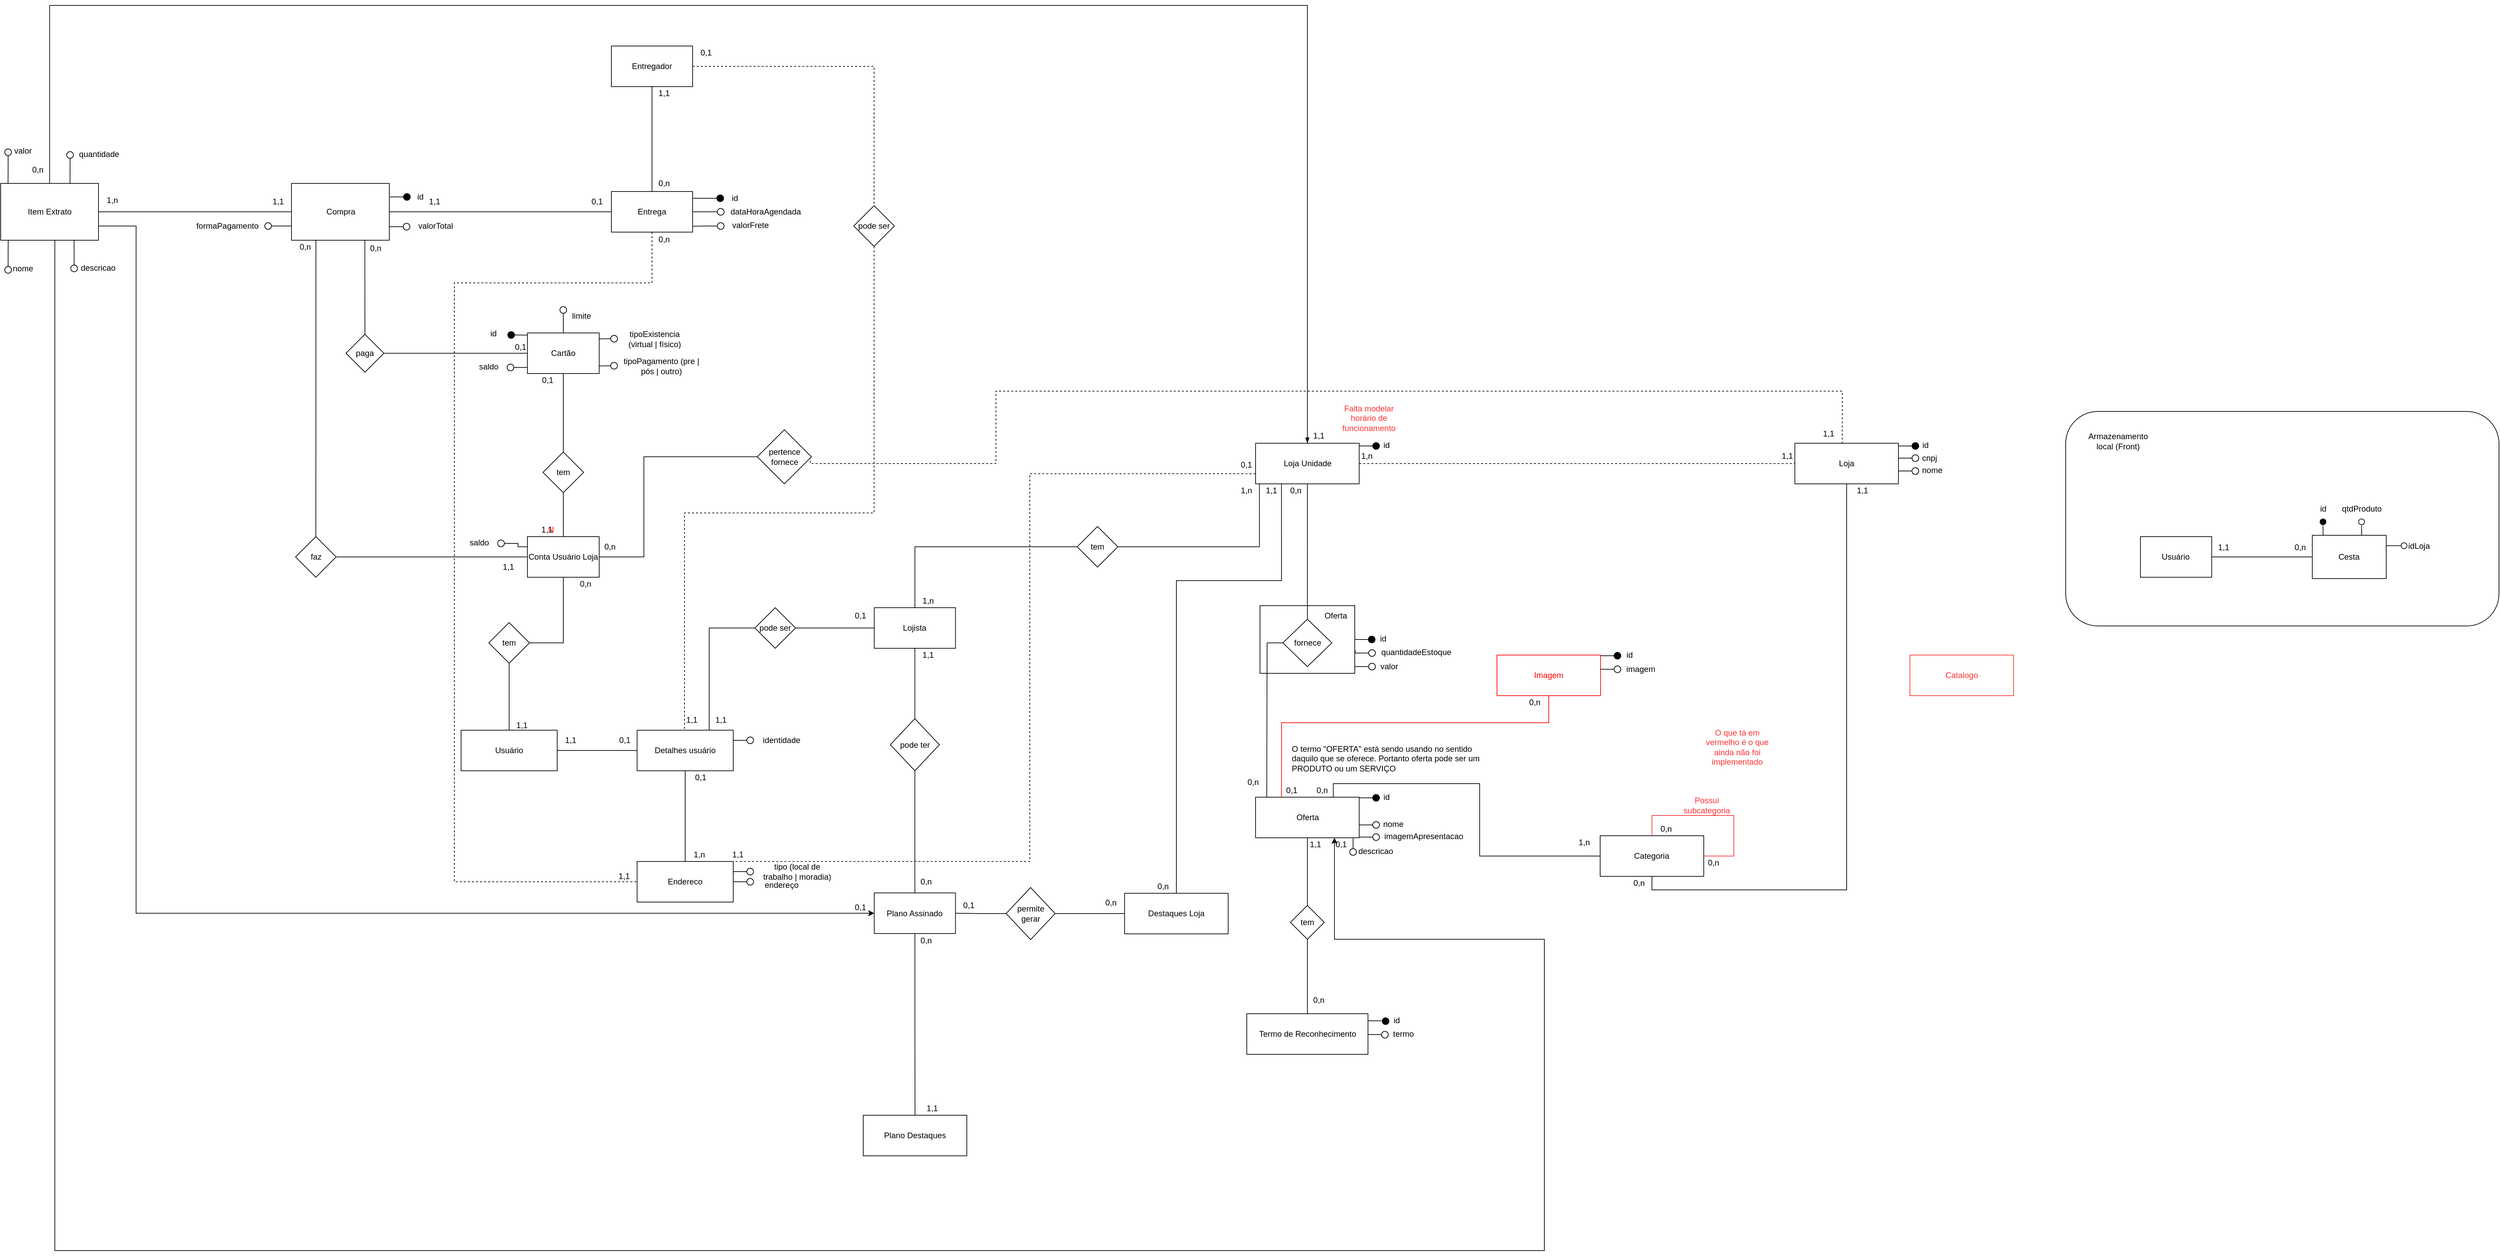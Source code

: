<mxfile version="13.9.9" type="device"><diagram id="SBTyW4X2w2gwxIotwPCr" name="Página-1"><mxGraphModel dx="1448" dy="1630" grid="1" gridSize="10" guides="1" tooltips="1" connect="1" arrows="1" fold="1" page="1" pageScale="1" pageWidth="827" pageHeight="1169" math="0" shadow="0"><root><mxCell id="0"/><mxCell id="1" parent="0"/><mxCell id="H6ypi0iMfWydalV6ibzF-46" value="" style="rounded=0;whiteSpace=wrap;html=1;fillColor=none;" parent="1" vertex="1"><mxGeometry x="1130" y="147" width="140" height="100" as="geometry"/></mxCell><mxCell id="H6ypi0iMfWydalV6ibzF-1" value="Termo de Reconhecimento" style="rounded=0;whiteSpace=wrap;html=1;" parent="1" vertex="1"><mxGeometry x="1110.5" y="750" width="179" height="60" as="geometry"/></mxCell><mxCell id="H6ypi0iMfWydalV6ibzF-6" style="edgeStyle=orthogonalEdgeStyle;rounded=0;orthogonalLoop=1;jettySize=auto;html=1;entryX=0.5;entryY=1;entryDx=0;entryDy=0;endArrow=none;endFill=0;" parent="1" source="H6ypi0iMfWydalV6ibzF-3" target="dEeVX5QgrscQjNlZvyvI-8" edge="1"><mxGeometry relative="1" as="geometry"/></mxCell><mxCell id="H6ypi0iMfWydalV6ibzF-7" style="edgeStyle=orthogonalEdgeStyle;rounded=0;orthogonalLoop=1;jettySize=auto;html=1;endArrow=none;endFill=0;" parent="1" source="H6ypi0iMfWydalV6ibzF-3" target="H6ypi0iMfWydalV6ibzF-1" edge="1"><mxGeometry relative="1" as="geometry"/></mxCell><mxCell id="H6ypi0iMfWydalV6ibzF-3" value="tem" style="rhombus;whiteSpace=wrap;html=1;" parent="1" vertex="1"><mxGeometry x="1175" y="590" width="50" height="50" as="geometry"/></mxCell><mxCell id="H6ypi0iMfWydalV6ibzF-8" value="1,1" style="text;html=1;strokeColor=none;fillColor=none;align=center;verticalAlign=middle;whiteSpace=wrap;rounded=0;" parent="1" vertex="1"><mxGeometry x="1202.5" y="490" width="17.5" height="20" as="geometry"/></mxCell><mxCell id="H6ypi0iMfWydalV6ibzF-9" value="0,n" style="text;html=1;strokeColor=none;fillColor=none;align=center;verticalAlign=middle;whiteSpace=wrap;rounded=0;" parent="1" vertex="1"><mxGeometry x="1202.5" y="720" width="27.5" height="20" as="geometry"/></mxCell><mxCell id="H6ypi0iMfWydalV6ibzF-10" value="" style="ellipse;whiteSpace=wrap;html=1;aspect=fixed;" parent="1" vertex="1"><mxGeometry x="1309.5" y="776" width="10" height="10" as="geometry"/></mxCell><mxCell id="H6ypi0iMfWydalV6ibzF-11" value="termo" style="text;html=1;strokeColor=none;fillColor=none;align=center;verticalAlign=middle;whiteSpace=wrap;rounded=0;" parent="1" vertex="1"><mxGeometry x="1320.5" y="770" width="42" height="20" as="geometry"/></mxCell><mxCell id="H6ypi0iMfWydalV6ibzF-12" value="" style="ellipse;whiteSpace=wrap;html=1;aspect=fixed;fillColor=#000000;" parent="1" vertex="1"><mxGeometry x="1310.5" y="756" width="10" height="10" as="geometry"/></mxCell><mxCell id="H6ypi0iMfWydalV6ibzF-13" value="id" style="text;html=1;strokeColor=none;fillColor=none;align=center;verticalAlign=middle;whiteSpace=wrap;rounded=0;" parent="1" vertex="1"><mxGeometry x="1320.5" y="750" width="22" height="20" as="geometry"/></mxCell><mxCell id="H6ypi0iMfWydalV6ibzF-15" style="edgeStyle=orthogonalEdgeStyle;rounded=0;orthogonalLoop=1;jettySize=auto;html=1;entryX=1;entryY=1;entryDx=0;entryDy=0;endArrow=none;endFill=0;" parent="1" edge="1"><mxGeometry relative="1" as="geometry"><mxPoint x="1309.5" y="760.469" as="sourcePoint"/><mxPoint x="1289.5" y="760.41" as="targetPoint"/></mxGeometry></mxCell><mxCell id="H6ypi0iMfWydalV6ibzF-16" style="edgeStyle=orthogonalEdgeStyle;rounded=0;orthogonalLoop=1;jettySize=auto;html=1;entryX=1;entryY=1;entryDx=0;entryDy=0;endArrow=none;endFill=0;" parent="1" edge="1"><mxGeometry relative="1" as="geometry"><mxPoint x="1309.5" y="780.769" as="sourcePoint"/><mxPoint x="1289.5" y="780.71" as="targetPoint"/></mxGeometry></mxCell><mxCell id="H6ypi0iMfWydalV6ibzF-25" value="" style="group" parent="1" vertex="1" connectable="0"><mxGeometry x="1123.5" y="420" width="266" height="80" as="geometry"/></mxCell><mxCell id="dEeVX5QgrscQjNlZvyvI-8" value="Oferta" style="rounded=0;whiteSpace=wrap;html=1;" parent="H6ypi0iMfWydalV6ibzF-25" vertex="1"><mxGeometry y="10" width="153" height="60" as="geometry"/></mxCell><mxCell id="dEeVX5QgrscQjNlZvyvI-54" value="" style="ellipse;whiteSpace=wrap;html=1;aspect=fixed;" parent="H6ypi0iMfWydalV6ibzF-25" vertex="1"><mxGeometry x="173" y="46" width="10" height="10" as="geometry"/></mxCell><mxCell id="dEeVX5QgrscQjNlZvyvI-55" value="nome" style="text;html=1;strokeColor=none;fillColor=none;align=center;verticalAlign=middle;whiteSpace=wrap;rounded=0;" parent="H6ypi0iMfWydalV6ibzF-25" vertex="1"><mxGeometry x="183" y="40" width="40" height="20" as="geometry"/></mxCell><mxCell id="dEeVX5QgrscQjNlZvyvI-56" value="" style="endArrow=none;html=1;entryX=0;entryY=0.5;entryDx=0;entryDy=0;" parent="H6ypi0iMfWydalV6ibzF-25" target="dEeVX5QgrscQjNlZvyvI-54" edge="1"><mxGeometry width="50" height="50" relative="1" as="geometry"><mxPoint x="153" y="51" as="sourcePoint"/><mxPoint x="193" y="41" as="targetPoint"/></mxGeometry></mxCell><mxCell id="H6ypi0iMfWydalV6ibzF-81" value="" style="group" parent="H6ypi0iMfWydalV6ibzF-25" vertex="1" connectable="0"><mxGeometry x="153" width="50" height="20" as="geometry"/></mxCell><mxCell id="dEeVX5QgrscQjNlZvyvI-63" value="" style="endArrow=none;html=1;exitX=1;exitY=0.25;exitDx=0;exitDy=0;entryX=1;entryY=0.5;entryDx=0;entryDy=0;" parent="H6ypi0iMfWydalV6ibzF-81" target="dEeVX5QgrscQjNlZvyvI-64" edge="1"><mxGeometry width="50" height="50" relative="1" as="geometry"><mxPoint y="11" as="sourcePoint"/><mxPoint x="110" y="24" as="targetPoint"/></mxGeometry></mxCell><mxCell id="dEeVX5QgrscQjNlZvyvI-64" value="" style="ellipse;whiteSpace=wrap;html=1;aspect=fixed;fillColor=#000000;" parent="H6ypi0iMfWydalV6ibzF-81" vertex="1"><mxGeometry x="20" y="6" width="10" height="10" as="geometry"/></mxCell><mxCell id="dEeVX5QgrscQjNlZvyvI-65" value="id" style="text;html=1;strokeColor=none;fillColor=none;align=center;verticalAlign=middle;whiteSpace=wrap;rounded=0;" parent="H6ypi0iMfWydalV6ibzF-81" vertex="1"><mxGeometry x="30" width="20" height="20" as="geometry"/></mxCell><mxCell id="H6ypi0iMfWydalV6ibzF-41" style="edgeStyle=orthogonalEdgeStyle;rounded=0;orthogonalLoop=1;jettySize=auto;html=1;entryX=0.5;entryY=1;entryDx=0;entryDy=0;endArrow=none;endFill=0;" parent="1" source="H6ypi0iMfWydalV6ibzF-43" target="H6ypi0iMfWydalV6ibzF-27" edge="1"><mxGeometry relative="1" as="geometry"><mxPoint x="1207.5" y="93" as="targetPoint"/></mxGeometry></mxCell><mxCell id="H6ypi0iMfWydalV6ibzF-42" style="edgeStyle=orthogonalEdgeStyle;rounded=0;orthogonalLoop=1;jettySize=auto;html=1;endArrow=none;endFill=0;" parent="1" source="H6ypi0iMfWydalV6ibzF-43" edge="1"><mxGeometry relative="1" as="geometry"><mxPoint x="1140" y="430" as="targetPoint"/></mxGeometry></mxCell><mxCell id="H6ypi0iMfWydalV6ibzF-43" value="fornece" style="rhombus;whiteSpace=wrap;html=1;" parent="1" vertex="1"><mxGeometry x="1163.75" y="167" width="72.5" height="70" as="geometry"/></mxCell><mxCell id="H6ypi0iMfWydalV6ibzF-49" value="Oferta" style="text;html=1;strokeColor=none;fillColor=none;align=center;verticalAlign=middle;whiteSpace=wrap;rounded=0;" parent="1" vertex="1"><mxGeometry x="1212.5" y="147" width="57.5" height="30" as="geometry"/></mxCell><mxCell id="H6ypi0iMfWydalV6ibzF-55" value="" style="group" parent="1" vertex="1" connectable="0"><mxGeometry x="1270.5" y="227" width="70" height="20" as="geometry"/></mxCell><mxCell id="H6ypi0iMfWydalV6ibzF-52" style="edgeStyle=orthogonalEdgeStyle;rounded=0;orthogonalLoop=1;jettySize=auto;html=1;entryX=1;entryY=1;entryDx=0;entryDy=0;endArrow=none;endFill=0;" parent="H6ypi0iMfWydalV6ibzF-55" source="H6ypi0iMfWydalV6ibzF-53" edge="1"><mxGeometry relative="1" as="geometry"><mxPoint y="10" as="targetPoint"/></mxGeometry></mxCell><mxCell id="H6ypi0iMfWydalV6ibzF-53" value="" style="ellipse;whiteSpace=wrap;html=1;aspect=fixed;" parent="H6ypi0iMfWydalV6ibzF-55" vertex="1"><mxGeometry x="20" y="5" width="10" height="10" as="geometry"/></mxCell><mxCell id="H6ypi0iMfWydalV6ibzF-54" value="valor" style="text;html=1;strokeColor=none;fillColor=none;align=center;verticalAlign=middle;whiteSpace=wrap;rounded=0;" parent="H6ypi0iMfWydalV6ibzF-55" vertex="1"><mxGeometry x="30" width="40" height="20" as="geometry"/></mxCell><mxCell id="H6ypi0iMfWydalV6ibzF-59" value="" style="group" parent="1" vertex="1" connectable="0"><mxGeometry x="1276.5" y="478" width="160" height="20" as="geometry"/></mxCell><mxCell id="H6ypi0iMfWydalV6ibzF-56" value="" style="ellipse;whiteSpace=wrap;html=1;aspect=fixed;" parent="H6ypi0iMfWydalV6ibzF-59" vertex="1"><mxGeometry x="20" y="6" width="10" height="10" as="geometry"/></mxCell><mxCell id="H6ypi0iMfWydalV6ibzF-57" value="imagemApresentacao" style="text;html=1;strokeColor=none;fillColor=none;align=center;verticalAlign=middle;whiteSpace=wrap;rounded=0;" parent="H6ypi0iMfWydalV6ibzF-59" vertex="1"><mxGeometry x="30" width="130" height="20" as="geometry"/></mxCell><mxCell id="H6ypi0iMfWydalV6ibzF-58" value="" style="endArrow=none;html=1;entryX=0;entryY=0.5;entryDx=0;entryDy=0;" parent="H6ypi0iMfWydalV6ibzF-59" target="H6ypi0iMfWydalV6ibzF-56" edge="1"><mxGeometry width="50" height="50" relative="1" as="geometry"><mxPoint y="11.0" as="sourcePoint"/><mxPoint x="-511" y="-299" as="targetPoint"/></mxGeometry></mxCell><mxCell id="H6ypi0iMfWydalV6ibzF-60" value="" style="group" parent="1" vertex="1" connectable="0"><mxGeometry x="1242.5" y="500" width="86" height="20" as="geometry"/></mxCell><mxCell id="H6ypi0iMfWydalV6ibzF-61" value="" style="ellipse;whiteSpace=wrap;html=1;aspect=fixed;rotation=90;" parent="H6ypi0iMfWydalV6ibzF-60" vertex="1"><mxGeometry x="20" y="6" width="10" height="10" as="geometry"/></mxCell><mxCell id="H6ypi0iMfWydalV6ibzF-62" value="descricao" style="text;html=1;strokeColor=none;fillColor=none;align=center;verticalAlign=middle;whiteSpace=wrap;rounded=0;" parent="H6ypi0iMfWydalV6ibzF-60" vertex="1"><mxGeometry x="30" width="56" height="20" as="geometry"/></mxCell><mxCell id="H6ypi0iMfWydalV6ibzF-63" value="" style="endArrow=none;html=1;entryX=0;entryY=0.5;entryDx=0;entryDy=0;" parent="1" target="H6ypi0iMfWydalV6ibzF-61" edge="1"><mxGeometry width="50" height="50" relative="1" as="geometry"><mxPoint x="1267.5" y="490" as="sourcePoint"/><mxPoint x="1262.5" y="511" as="targetPoint"/></mxGeometry></mxCell><mxCell id="Z-i37ZAoIdJ3y-wVjXmU-8" style="edgeStyle=orthogonalEdgeStyle;rounded=0;orthogonalLoop=1;jettySize=auto;html=1;entryX=1;entryY=0.5;entryDx=0;entryDy=0;endArrow=none;endFill=0;" parent="1" source="H6ypi0iMfWydalV6ibzF-75" target="Z-i37ZAoIdJ3y-wVjXmU-7" edge="1"><mxGeometry relative="1" as="geometry"/></mxCell><mxCell id="fFNWmtB9UYGhQ9htmKtA-8" style="edgeStyle=orthogonalEdgeStyle;rounded=0;orthogonalLoop=1;jettySize=auto;html=1;exitX=0;exitY=0.75;exitDx=0;exitDy=0;entryX=1;entryY=0;entryDx=0;entryDy=0;endArrow=none;endFill=0;dashed=1;" parent="1" source="H6ypi0iMfWydalV6ibzF-27" target="CvkybiwJQEpp1-nW4BAK-22" edge="1"><mxGeometry relative="1" as="geometry"><Array as="points"><mxPoint x="790" y="-48"/><mxPoint x="790" y="525"/></Array></mxGeometry></mxCell><mxCell id="fFNWmtB9UYGhQ9htmKtA-25" style="edgeStyle=orthogonalEdgeStyle;rounded=0;orthogonalLoop=1;jettySize=auto;html=1;endArrow=none;endFill=0;dashed=1;" parent="1" source="H6ypi0iMfWydalV6ibzF-27" target="fFNWmtB9UYGhQ9htmKtA-12" edge="1"><mxGeometry relative="1" as="geometry"/></mxCell><mxCell id="H6ypi0iMfWydalV6ibzF-27" value="Loja Unidade" style="rounded=0;whiteSpace=wrap;html=1;" parent="1" vertex="1"><mxGeometry x="1123.5" y="-93" width="153" height="60" as="geometry"/></mxCell><mxCell id="H6ypi0iMfWydalV6ibzF-34" value="" style="endArrow=none;html=1;exitX=1;exitY=0.25;exitDx=0;exitDy=0;entryX=1;entryY=0.5;entryDx=0;entryDy=0;" parent="1" target="H6ypi0iMfWydalV6ibzF-35" edge="1"><mxGeometry width="50" height="50" relative="1" as="geometry"><mxPoint x="1276.5" y="-89" as="sourcePoint"/><mxPoint x="1386.5" y="-76" as="targetPoint"/></mxGeometry></mxCell><mxCell id="H6ypi0iMfWydalV6ibzF-35" value="" style="ellipse;whiteSpace=wrap;html=1;aspect=fixed;fillColor=#000000;" parent="1" vertex="1"><mxGeometry x="1296.5" y="-94" width="10" height="10" as="geometry"/></mxCell><mxCell id="H6ypi0iMfWydalV6ibzF-36" value="id" style="text;html=1;strokeColor=none;fillColor=none;align=center;verticalAlign=middle;whiteSpace=wrap;rounded=0;" parent="1" vertex="1"><mxGeometry x="1306.5" y="-100" width="20" height="20" as="geometry"/></mxCell><mxCell id="H6ypi0iMfWydalV6ibzF-48" value="0,n" style="text;html=1;strokeColor=none;fillColor=none;align=center;verticalAlign=middle;whiteSpace=wrap;rounded=0;" parent="1" vertex="1"><mxGeometry x="1162.5" y="-33" width="40" height="20" as="geometry"/></mxCell><mxCell id="H6ypi0iMfWydalV6ibzF-82" value="" style="group" parent="1" vertex="1" connectable="0"><mxGeometry x="1270.5" y="206" width="150" height="20" as="geometry"/></mxCell><mxCell id="H6ypi0iMfWydalV6ibzF-84" value="" style="ellipse;whiteSpace=wrap;html=1;aspect=fixed;fillColor=none;" parent="H6ypi0iMfWydalV6ibzF-82" vertex="1"><mxGeometry x="20" y="6" width="10" height="10" as="geometry"/></mxCell><mxCell id="H6ypi0iMfWydalV6ibzF-85" value="quantidadeEstoque" style="text;html=1;strokeColor=none;fillColor=none;align=center;verticalAlign=middle;whiteSpace=wrap;rounded=0;" parent="H6ypi0iMfWydalV6ibzF-82" vertex="1"><mxGeometry x="30" width="120" height="20" as="geometry"/></mxCell><mxCell id="Sr8tnuMNtF4EErCi8IH--3" style="edgeStyle=orthogonalEdgeStyle;rounded=0;orthogonalLoop=1;jettySize=auto;html=1;entryX=0.5;entryY=0;entryDx=0;entryDy=0;endArrow=none;endFill=0;" parent="1" source="H6ypi0iMfWydalV6ibzF-136" target="P-imNWcomgqS1-BO4lXW-8" edge="1"><mxGeometry relative="1" as="geometry"/></mxCell><mxCell id="H6ypi0iMfWydalV6ibzF-136" value="tem" style="rhombus;whiteSpace=wrap;html=1;" parent="1" vertex="1"><mxGeometry x="71" y="-80" width="60" height="60" as="geometry"/></mxCell><mxCell id="H6ypi0iMfWydalV6ibzF-139" style="edgeStyle=orthogonalEdgeStyle;rounded=0;orthogonalLoop=1;jettySize=auto;html=1;endArrow=none;endFill=0;entryX=0.5;entryY=0;entryDx=0;entryDy=0;exitX=0.5;exitY=1;exitDx=0;exitDy=0;" parent="1" source="H6ypi0iMfWydalV6ibzF-75" target="H6ypi0iMfWydalV6ibzF-136" edge="1"><mxGeometry relative="1" as="geometry"><mxPoint x="110" y="10" as="sourcePoint"/><mxPoint x="140" y="110" as="targetPoint"/></mxGeometry></mxCell><mxCell id="H6ypi0iMfWydalV6ibzF-142" style="edgeStyle=orthogonalEdgeStyle;rounded=0;orthogonalLoop=1;jettySize=auto;html=1;endArrow=none;endFill=0;exitX=0.978;exitY=0.499;exitDx=0;exitDy=0;exitPerimeter=0;entryX=0.5;entryY=0;entryDx=0;entryDy=0;dashed=1;" parent="1" source="H6ypi0iMfWydalV6ibzF-140" target="fFNWmtB9UYGhQ9htmKtA-12" edge="1"><mxGeometry relative="1" as="geometry"><mxPoint x="390.956" y="-53.04" as="sourcePoint"/><mxPoint x="551" y="-53" as="targetPoint"/><Array as="points"><mxPoint x="466" y="-63"/><mxPoint x="740" y="-63"/><mxPoint x="740" y="-170"/><mxPoint x="1990" y="-170"/><mxPoint x="1990" y="-93"/></Array></mxGeometry></mxCell><mxCell id="P-imNWcomgqS1-BO4lXW-16" style="edgeStyle=orthogonalEdgeStyle;rounded=0;orthogonalLoop=1;jettySize=auto;html=1;entryX=1;entryY=0.5;entryDx=0;entryDy=0;endArrow=none;endFill=0;" parent="1" source="H6ypi0iMfWydalV6ibzF-140" target="P-imNWcomgqS1-BO4lXW-8" edge="1"><mxGeometry relative="1" as="geometry"><Array as="points"><mxPoint x="220" y="-73"/><mxPoint x="220" y="75"/></Array></mxGeometry></mxCell><mxCell id="H6ypi0iMfWydalV6ibzF-140" value="pertence fornece" style="rhombus;whiteSpace=wrap;html=1;" parent="1" vertex="1"><mxGeometry x="387.5" y="-113" width="80" height="80" as="geometry"/></mxCell><mxCell id="H6ypi0iMfWydalV6ibzF-144" value="1,1" style="text;html=1;strokeColor=none;fillColor=none;align=center;verticalAlign=middle;whiteSpace=wrap;rounded=0;" parent="1" vertex="1"><mxGeometry x="1950" y="-117" width="40" height="20" as="geometry"/></mxCell><mxCell id="Z-i37ZAoIdJ3y-wVjXmU-7" value="paga" style="rhombus;whiteSpace=wrap;html=1;" parent="1" vertex="1"><mxGeometry x="-220" y="-254" width="56" height="56" as="geometry"/></mxCell><mxCell id="3oZ5T9PlSR5ecfQqcznI-52" style="edgeStyle=orthogonalEdgeStyle;rounded=0;orthogonalLoop=1;jettySize=auto;html=1;entryX=1;entryY=0.5;entryDx=0;entryDy=0;endArrow=none;endFill=0;" parent="1" source="3oZ5T9PlSR5ecfQqcznI-49" target="H6ypi0iMfWydalV6ibzF-46" edge="1"><mxGeometry relative="1" as="geometry"/></mxCell><mxCell id="3oZ5T9PlSR5ecfQqcznI-49" value="" style="ellipse;whiteSpace=wrap;html=1;aspect=fixed;fillColor=#000000;" parent="1" vertex="1"><mxGeometry x="1290" y="192" width="10" height="10" as="geometry"/></mxCell><mxCell id="3oZ5T9PlSR5ecfQqcznI-50" value="id" style="text;html=1;strokeColor=none;fillColor=none;align=center;verticalAlign=middle;whiteSpace=wrap;rounded=0;" parent="1" vertex="1"><mxGeometry x="1301.5" y="186" width="20" height="20" as="geometry"/></mxCell><mxCell id="3oZ5T9PlSR5ecfQqcznI-58" style="edgeStyle=orthogonalEdgeStyle;rounded=0;orthogonalLoop=1;jettySize=auto;html=1;endArrow=none;endFill=0;" parent="1" source="H6ypi0iMfWydalV6ibzF-84" edge="1"><mxGeometry relative="1" as="geometry"><mxPoint x="1270.5" y="213" as="targetPoint"/><Array as="points"><mxPoint x="1270.5" y="217"/><mxPoint x="1270.5" y="213"/></Array></mxGeometry></mxCell><mxCell id="CvkybiwJQEpp1-nW4BAK-5" value="" style="group" parent="1" vertex="1" connectable="0"><mxGeometry x="2320" y="-140" width="640" height="317" as="geometry"/></mxCell><mxCell id="3oZ5T9PlSR5ecfQqcznI-44" value="" style="rounded=1;whiteSpace=wrap;html=1;fillColor=none;" parent="CvkybiwJQEpp1-nW4BAK-5" vertex="1"><mxGeometry width="640" height="317" as="geometry"/></mxCell><mxCell id="3oZ5T9PlSR5ecfQqcznI-9" value="Usuário" style="rounded=0;whiteSpace=wrap;html=1;" parent="CvkybiwJQEpp1-nW4BAK-5" vertex="1"><mxGeometry x="110.466" y="185" width="105.205" height="60" as="geometry"/></mxCell><mxCell id="3oZ5T9PlSR5ecfQqcznI-10" value="1,1" style="text;html=1;strokeColor=none;fillColor=none;align=center;verticalAlign=middle;whiteSpace=wrap;rounded=0;" parent="CvkybiwJQEpp1-nW4BAK-5" vertex="1"><mxGeometry x="215.671" y="191" width="35.068" height="20" as="geometry"/></mxCell><mxCell id="3oZ5T9PlSR5ecfQqcznI-11" value="" style="group" parent="CvkybiwJQEpp1-nW4BAK-5" vertex="1" connectable="0"><mxGeometry x="364.274" y="111" width="113.973" height="144" as="geometry"/></mxCell><mxCell id="3oZ5T9PlSR5ecfQqcznI-12" value="Cesta" style="rounded=0;whiteSpace=wrap;html=1;fillColor=none;" parent="3oZ5T9PlSR5ecfQqcznI-11" vertex="1"><mxGeometry y="72" width="109.151" height="64" as="geometry"/></mxCell><mxCell id="3oZ5T9PlSR5ecfQqcznI-13" value="" style="ellipse;whiteSpace=wrap;html=1;aspect=fixed;" parent="3oZ5T9PlSR5ecfQqcznI-11" vertex="1"><mxGeometry x="68.384" y="47.73" width="8.767" height="8.767" as="geometry"/></mxCell><mxCell id="3oZ5T9PlSR5ecfQqcznI-14" value="qtdProduto" style="text;html=1;strokeColor=none;fillColor=none;align=center;verticalAlign=middle;whiteSpace=wrap;rounded=0;" parent="3oZ5T9PlSR5ecfQqcznI-11" vertex="1"><mxGeometry x="44.274" y="17.73" width="56.986" height="30" as="geometry"/></mxCell><mxCell id="3oZ5T9PlSR5ecfQqcznI-15" style="edgeStyle=orthogonalEdgeStyle;rounded=0;orthogonalLoop=1;jettySize=auto;html=1;endArrow=none;endFill=0;entryX=0.26;entryY=0.003;entryDx=0;entryDy=0;entryPerimeter=0;" parent="3oZ5T9PlSR5ecfQqcznI-11" edge="1"><mxGeometry relative="1" as="geometry"><mxPoint x="72.767" y="57.73" as="sourcePoint"/><mxPoint x="72.916" y="72.0" as="targetPoint"/></mxGeometry></mxCell><mxCell id="3oZ5T9PlSR5ecfQqcznI-30" value="id" style="text;html=1;strokeColor=none;fillColor=none;align=center;verticalAlign=middle;whiteSpace=wrap;rounded=0;" parent="3oZ5T9PlSR5ecfQqcznI-11" vertex="1"><mxGeometry x="-12.712" y="17.73" width="56.986" height="30" as="geometry"/></mxCell><mxCell id="3oZ5T9PlSR5ecfQqcznI-32" value="" style="ellipse;whiteSpace=wrap;html=1;aspect=fixed;fillColor=#000000;" parent="3oZ5T9PlSR5ecfQqcznI-11" vertex="1"><mxGeometry x="11.397" y="47.73" width="8.767" height="8.767" as="geometry"/></mxCell><mxCell id="3oZ5T9PlSR5ecfQqcznI-33" style="edgeStyle=orthogonalEdgeStyle;rounded=0;orthogonalLoop=1;jettySize=auto;html=1;endArrow=none;endFill=0;entryX=0.26;entryY=0.003;entryDx=0;entryDy=0;entryPerimeter=0;" parent="3oZ5T9PlSR5ecfQqcznI-11" edge="1"><mxGeometry relative="1" as="geometry"><mxPoint x="15.781" y="57.73" as="sourcePoint"/><mxPoint x="15.93" y="72" as="targetPoint"/></mxGeometry></mxCell><mxCell id="3oZ5T9PlSR5ecfQqcznI-16" style="edgeStyle=orthogonalEdgeStyle;rounded=0;orthogonalLoop=1;jettySize=auto;html=1;exitX=0;exitY=0.5;exitDx=0;exitDy=0;endArrow=none;endFill=0;" parent="CvkybiwJQEpp1-nW4BAK-5" source="3oZ5T9PlSR5ecfQqcznI-12" target="3oZ5T9PlSR5ecfQqcznI-9" edge="1"><mxGeometry relative="1" as="geometry"/></mxCell><mxCell id="3oZ5T9PlSR5ecfQqcznI-17" value="0,n" style="text;html=1;strokeColor=none;fillColor=none;align=center;verticalAlign=middle;whiteSpace=wrap;rounded=0;" parent="CvkybiwJQEpp1-nW4BAK-5" vertex="1"><mxGeometry x="329.205" y="191" width="35.068" height="20" as="geometry"/></mxCell><mxCell id="3oZ5T9PlSR5ecfQqcznI-40" style="edgeStyle=orthogonalEdgeStyle;rounded=0;orthogonalLoop=1;jettySize=auto;html=1;entryX=1;entryY=0.25;entryDx=0;entryDy=0;endArrow=none;endFill=0;" parent="CvkybiwJQEpp1-nW4BAK-5" source="3oZ5T9PlSR5ecfQqcznI-37" target="3oZ5T9PlSR5ecfQqcznI-12" edge="1"><mxGeometry relative="1" as="geometry"/></mxCell><mxCell id="3oZ5T9PlSR5ecfQqcznI-37" value="" style="ellipse;whiteSpace=wrap;html=1;aspect=fixed;" parent="CvkybiwJQEpp1-nW4BAK-5" vertex="1"><mxGeometry x="495.342" y="194" width="8.767" height="8.767" as="geometry"/></mxCell><mxCell id="3oZ5T9PlSR5ecfQqcznI-41" value="idLoja" style="text;html=1;strokeColor=none;fillColor=none;align=center;verticalAlign=middle;whiteSpace=wrap;rounded=0;" parent="CvkybiwJQEpp1-nW4BAK-5" vertex="1"><mxGeometry x="504.11" y="189" width="35.945" height="20" as="geometry"/></mxCell><mxCell id="3oZ5T9PlSR5ecfQqcznI-45" value="Armazenamento local (Front)" style="text;html=1;strokeColor=none;fillColor=none;align=center;verticalAlign=middle;whiteSpace=wrap;rounded=0;" parent="CvkybiwJQEpp1-nW4BAK-5" vertex="1"><mxGeometry x="60.002" y="34" width="35.068" height="20" as="geometry"/></mxCell><mxCell id="v_jYBmH6dBKQt2jwV6sb-19" value="valorFrete" style="text;html=1;strokeColor=none;fillColor=none;align=center;verticalAlign=middle;whiteSpace=wrap;rounded=0;" parent="1" vertex="1"><mxGeometry x="343" y="-425" width="69" height="20" as="geometry"/></mxCell><mxCell id="v_jYBmH6dBKQt2jwV6sb-31" value="dataHoraAgendada" style="text;html=1;strokeColor=none;fillColor=none;align=center;verticalAlign=middle;whiteSpace=wrap;rounded=0;" parent="1" vertex="1"><mxGeometry x="349.74" y="-445" width="100" height="20" as="geometry"/></mxCell><mxCell id="v_jYBmH6dBKQt2jwV6sb-35" value="id" style="text;html=1;strokeColor=none;fillColor=none;align=center;verticalAlign=middle;whiteSpace=wrap;rounded=0;" parent="1" vertex="1"><mxGeometry x="347.74" y="-465" width="13.02" height="20" as="geometry"/></mxCell><mxCell id="Z-i37ZAoIdJ3y-wVjXmU-1" value="" style="group" parent="1" vertex="1" connectable="0"><mxGeometry x="-300.5" y="-477" width="144.5" height="104" as="geometry"/></mxCell><mxCell id="v_jYBmH6dBKQt2jwV6sb-44" value="Compra" style="rounded=0;whiteSpace=wrap;html=1;fillColor=none;" parent="Z-i37ZAoIdJ3y-wVjXmU-1" vertex="1"><mxGeometry width="144.5" height="84" as="geometry"/></mxCell><mxCell id="P-imNWcomgqS1-BO4lXW-6" value="0,n" style="text;html=1;strokeColor=none;fillColor=none;align=center;verticalAlign=middle;whiteSpace=wrap;rounded=0;" parent="Z-i37ZAoIdJ3y-wVjXmU-1" vertex="1"><mxGeometry y="84" width="40" height="20" as="geometry"/></mxCell><mxCell id="Z-i37ZAoIdJ3y-wVjXmU-14" value="0,n" style="text;html=1;strokeColor=none;fillColor=none;align=center;verticalAlign=middle;whiteSpace=wrap;rounded=0;" parent="Z-i37ZAoIdJ3y-wVjXmU-1" vertex="1"><mxGeometry x="104.5" y="86" width="40" height="20" as="geometry"/></mxCell><mxCell id="v_jYBmH6dBKQt2jwV6sb-39" style="edgeStyle=orthogonalEdgeStyle;rounded=0;orthogonalLoop=1;jettySize=auto;html=1;entryX=1;entryY=1;entryDx=0;entryDy=0;endArrow=none;endFill=0;" parent="1" edge="1"><mxGeometry x="-95" y="296" as="geometry"><mxPoint x="-155" y="-457" as="targetPoint"/><mxPoint x="-135" y="-457" as="sourcePoint"/></mxGeometry></mxCell><mxCell id="v_jYBmH6dBKQt2jwV6sb-40" value="" style="ellipse;whiteSpace=wrap;html=1;aspect=fixed;fillColor=#000000;" parent="1" vertex="1"><mxGeometry x="-135" y="-462" width="10" height="10" as="geometry"/></mxCell><mxCell id="v_jYBmH6dBKQt2jwV6sb-41" value="id" style="text;html=1;strokeColor=none;fillColor=none;align=center;verticalAlign=middle;whiteSpace=wrap;rounded=0;" parent="1" vertex="1"><mxGeometry x="-120" y="-467" width="20" height="20" as="geometry"/></mxCell><mxCell id="S4H7rCObLHPgpfrd1lnf-26" style="edgeStyle=orthogonalEdgeStyle;rounded=0;orthogonalLoop=1;jettySize=auto;html=1;endArrow=none;endFill=0;" parent="1" source="v_jYBmH6dBKQt2jwV6sb-44" target="v_jYBmH6dBKQt2jwV6sb-9" edge="1"><mxGeometry x="-15" y="298" as="geometry"/></mxCell><mxCell id="3oZ5T9PlSR5ecfQqcznI-76" style="edgeStyle=orthogonalEdgeStyle;rounded=0;orthogonalLoop=1;jettySize=auto;html=1;entryX=0;entryY=0.75;entryDx=0;entryDy=0;endArrow=none;endFill=0;" parent="1" source="3oZ5T9PlSR5ecfQqcznI-74" target="v_jYBmH6dBKQt2jwV6sb-44" edge="1"><mxGeometry x="-95" y="296" as="geometry"/></mxCell><mxCell id="3oZ5T9PlSR5ecfQqcznI-74" value="" style="ellipse;whiteSpace=wrap;html=1;aspect=fixed;" parent="1" vertex="1"><mxGeometry x="-340" y="-419" width="10" height="10" as="geometry"/></mxCell><mxCell id="3oZ5T9PlSR5ecfQqcznI-75" value="formaPagamento" style="text;html=1;strokeColor=none;fillColor=none;align=center;verticalAlign=middle;whiteSpace=wrap;rounded=0;" parent="1" vertex="1"><mxGeometry x="-440" y="-424" width="90" height="20" as="geometry"/></mxCell><mxCell id="v_jYBmH6dBKQt2jwV6sb-9" value="Entrega" style="rounded=0;whiteSpace=wrap;html=1;" parent="1" vertex="1"><mxGeometry x="172" y="-465" width="120" height="60" as="geometry"/></mxCell><mxCell id="CvkybiwJQEpp1-nW4BAK-14" style="edgeStyle=orthogonalEdgeStyle;rounded=0;orthogonalLoop=1;jettySize=auto;html=1;entryX=0.999;entryY=0.857;entryDx=0;entryDy=0;entryPerimeter=0;endArrow=none;endFill=0;" parent="1" source="v_jYBmH6dBKQt2jwV6sb-18" target="v_jYBmH6dBKQt2jwV6sb-9" edge="1"><mxGeometry x="22" y="-469" as="geometry"/></mxCell><mxCell id="v_jYBmH6dBKQt2jwV6sb-18" value="" style="ellipse;whiteSpace=wrap;html=1;aspect=fixed;" parent="1" vertex="1"><mxGeometry x="328.5" y="-419" width="10" height="10" as="geometry"/></mxCell><mxCell id="CvkybiwJQEpp1-nW4BAK-13" style="edgeStyle=orthogonalEdgeStyle;rounded=0;orthogonalLoop=1;jettySize=auto;html=1;entryX=1;entryY=0.5;entryDx=0;entryDy=0;endArrow=none;endFill=0;" parent="1" source="v_jYBmH6dBKQt2jwV6sb-33" target="v_jYBmH6dBKQt2jwV6sb-9" edge="1"><mxGeometry x="22" y="-469" as="geometry"/></mxCell><mxCell id="v_jYBmH6dBKQt2jwV6sb-33" value="" style="ellipse;whiteSpace=wrap;html=1;aspect=fixed;" parent="1" vertex="1"><mxGeometry x="328.5" y="-440" width="10" height="10" as="geometry"/></mxCell><mxCell id="CvkybiwJQEpp1-nW4BAK-15" style="edgeStyle=orthogonalEdgeStyle;rounded=0;orthogonalLoop=1;jettySize=auto;html=1;entryX=1;entryY=0.167;entryDx=0;entryDy=0;entryPerimeter=0;endArrow=none;endFill=0;" parent="1" source="v_jYBmH6dBKQt2jwV6sb-37" target="v_jYBmH6dBKQt2jwV6sb-9" edge="1"><mxGeometry x="22" y="-469" as="geometry"/></mxCell><mxCell id="v_jYBmH6dBKQt2jwV6sb-37" value="" style="ellipse;whiteSpace=wrap;html=1;aspect=fixed;fillColor=#000000;" parent="1" vertex="1"><mxGeometry x="327.76" y="-460" width="10" height="10" as="geometry"/></mxCell><mxCell id="S4H7rCObLHPgpfrd1lnf-27" value="0,1" style="text;html=1;strokeColor=none;fillColor=none;align=center;verticalAlign=middle;whiteSpace=wrap;rounded=0;" parent="1" vertex="1"><mxGeometry x="131" y="-460" width="40" height="20" as="geometry"/></mxCell><mxCell id="CvkybiwJQEpp1-nW4BAK-18" value="1,1" style="text;html=1;strokeColor=none;fillColor=none;align=center;verticalAlign=middle;whiteSpace=wrap;rounded=0;" parent="1" vertex="1"><mxGeometry x="-109" y="-460" width="40" height="20" as="geometry"/></mxCell><mxCell id="DoHlhdllcb5HcBZlFcDS-4" style="edgeStyle=orthogonalEdgeStyle;rounded=0;orthogonalLoop=1;jettySize=auto;html=1;exitX=0.5;exitY=1;exitDx=0;exitDy=0;endArrow=none;endFill=0;" parent="1" source="CvkybiwJQEpp1-nW4BAK-38" target="fFNWmtB9UYGhQ9htmKtA-12" edge="1"><mxGeometry relative="1" as="geometry"/></mxCell><mxCell id="CvkybiwJQEpp1-nW4BAK-38" value="Categoria" style="rounded=0;whiteSpace=wrap;html=1;" parent="1" vertex="1"><mxGeometry x="1632.44" y="487" width="153" height="60" as="geometry"/></mxCell><mxCell id="CvkybiwJQEpp1-nW4BAK-39" style="edgeStyle=orthogonalEdgeStyle;rounded=0;orthogonalLoop=1;jettySize=auto;html=1;exitX=0.75;exitY=0;exitDx=0;exitDy=0;entryX=0;entryY=0.5;entryDx=0;entryDy=0;endArrow=none;endFill=0;" parent="1" source="dEeVX5QgrscQjNlZvyvI-8" target="CvkybiwJQEpp1-nW4BAK-38" edge="1"><mxGeometry relative="1" as="geometry"/></mxCell><mxCell id="H6ypi0iMfWydalV6ibzF-47" value="0,n" style="text;html=1;strokeColor=none;fillColor=none;align=center;verticalAlign=middle;whiteSpace=wrap;rounded=0;" parent="1" vertex="1"><mxGeometry x="1100" y="398" width="40" height="20" as="geometry"/></mxCell><mxCell id="CvkybiwJQEpp1-nW4BAK-40" value="0,n" style="text;html=1;strokeColor=none;fillColor=none;align=center;verticalAlign=middle;whiteSpace=wrap;rounded=0;" parent="1" vertex="1"><mxGeometry x="1202.5" y="410" width="37.5" height="20" as="geometry"/></mxCell><mxCell id="CvkybiwJQEpp1-nW4BAK-41" value="1,n" style="text;html=1;strokeColor=none;fillColor=none;align=center;verticalAlign=middle;whiteSpace=wrap;rounded=0;" parent="1" vertex="1"><mxGeometry x="1589" y="487" width="40" height="20" as="geometry"/></mxCell><mxCell id="8e8S5tTWwUgmJ3_Zl-2B-40" style="edgeStyle=orthogonalEdgeStyle;rounded=0;orthogonalLoop=1;jettySize=auto;html=1;endArrow=none;endFill=0;strokeColor=#000000;entryX=0.5;entryY=0;entryDx=0;entryDy=0;" parent="1" source="8e8S5tTWwUgmJ3_Zl-2B-6" target="fFNWmtB9UYGhQ9htmKtA-1" edge="1"><mxGeometry relative="1" as="geometry"><mxPoint x="620.255" y="529.37" as="targetPoint"/></mxGeometry></mxCell><mxCell id="8e8S5tTWwUgmJ3_Zl-2B-6" value="pode ter" style="rhombus;whiteSpace=wrap;html=1;" parent="1" vertex="1"><mxGeometry x="584" y="314" width="72.5" height="77" as="geometry"/></mxCell><mxCell id="v_jYBmH6dBKQt2jwV6sb-14" value="valorTotal" style="text;html=1;strokeColor=none;fillColor=none;align=center;verticalAlign=middle;whiteSpace=wrap;rounded=0;" parent="1" vertex="1"><mxGeometry x="-125" y="-424" width="75" height="20" as="geometry"/></mxCell><mxCell id="Z-i37ZAoIdJ3y-wVjXmU-2" value="" style="group" parent="1" vertex="1" connectable="0"><mxGeometry x="-155.5" y="-418" width="30" height="10" as="geometry"/></mxCell><mxCell id="v_jYBmH6dBKQt2jwV6sb-12" style="edgeStyle=orthogonalEdgeStyle;rounded=0;orthogonalLoop=1;jettySize=auto;html=1;entryX=1;entryY=1;entryDx=0;entryDy=0;endArrow=none;endFill=0;" parent="Z-i37ZAoIdJ3y-wVjXmU-2" source="v_jYBmH6dBKQt2jwV6sb-13" edge="1"><mxGeometry relative="1" as="geometry"><mxPoint y="5" as="targetPoint"/></mxGeometry></mxCell><mxCell id="v_jYBmH6dBKQt2jwV6sb-13" value="" style="ellipse;whiteSpace=wrap;html=1;aspect=fixed;" parent="Z-i37ZAoIdJ3y-wVjXmU-2" vertex="1"><mxGeometry x="20" width="10" height="10" as="geometry"/></mxCell><mxCell id="8e8S5tTWwUgmJ3_Zl-2B-39" style="edgeStyle=orthogonalEdgeStyle;rounded=0;orthogonalLoop=1;jettySize=auto;html=1;entryX=0.5;entryY=0;entryDx=0;entryDy=0;endArrow=none;endFill=0;strokeColor=#000000;" parent="1" source="8e8S5tTWwUgmJ3_Zl-2B-17" target="8e8S5tTWwUgmJ3_Zl-2B-6" edge="1"><mxGeometry relative="1" as="geometry"/></mxCell><mxCell id="8e8S5tTWwUgmJ3_Zl-2B-23" style="edgeStyle=orthogonalEdgeStyle;rounded=0;orthogonalLoop=1;jettySize=auto;html=1;entryX=0.037;entryY=1.006;entryDx=0;entryDy=0;endArrow=none;endFill=0;entryPerimeter=0;" parent="1" source="8e8S5tTWwUgmJ3_Zl-2B-22" target="H6ypi0iMfWydalV6ibzF-27" edge="1"><mxGeometry relative="1" as="geometry"/></mxCell><mxCell id="8e8S5tTWwUgmJ3_Zl-2B-24" style="edgeStyle=orthogonalEdgeStyle;rounded=0;orthogonalLoop=1;jettySize=auto;html=1;endArrow=none;endFill=0;" parent="1" source="8e8S5tTWwUgmJ3_Zl-2B-22" target="8e8S5tTWwUgmJ3_Zl-2B-17" edge="1"><mxGeometry relative="1" as="geometry"/></mxCell><mxCell id="8e8S5tTWwUgmJ3_Zl-2B-22" value="tem" style="rhombus;whiteSpace=wrap;html=1;" parent="1" vertex="1"><mxGeometry x="860" y="30" width="60" height="60" as="geometry"/></mxCell><mxCell id="8e8S5tTWwUgmJ3_Zl-2B-26" value="1,n" style="text;html=1;strokeColor=none;fillColor=none;align=center;verticalAlign=middle;whiteSpace=wrap;rounded=0;" parent="1" vertex="1"><mxGeometry x="1090" y="-33" width="40" height="20" as="geometry"/></mxCell><mxCell id="8e8S5tTWwUgmJ3_Zl-2B-43" value="" style="group" parent="1" vertex="1" connectable="0"><mxGeometry x="890" y="572" width="193" height="80" as="geometry"/></mxCell><mxCell id="8e8S5tTWwUgmJ3_Zl-2B-44" value="" style="group" parent="8e8S5tTWwUgmJ3_Zl-2B-43" vertex="1" connectable="0"><mxGeometry x="40" width="153" height="80" as="geometry"/></mxCell><mxCell id="8e8S5tTWwUgmJ3_Zl-2B-45" value="Destaques Loja" style="rounded=0;whiteSpace=wrap;html=1;" parent="8e8S5tTWwUgmJ3_Zl-2B-44" vertex="1"><mxGeometry width="153" height="60" as="geometry"/></mxCell><mxCell id="8e8S5tTWwUgmJ3_Zl-2B-51" value="0,n" style="text;html=1;strokeColor=none;fillColor=none;align=center;verticalAlign=middle;whiteSpace=wrap;rounded=0;" parent="8e8S5tTWwUgmJ3_Zl-2B-43" vertex="1"><mxGeometry y="4" width="40" height="20" as="geometry"/></mxCell><mxCell id="8e8S5tTWwUgmJ3_Zl-2B-48" style="edgeStyle=orthogonalEdgeStyle;rounded=0;orthogonalLoop=1;jettySize=auto;html=1;entryX=1;entryY=0.5;entryDx=0;entryDy=0;endArrow=none;endFill=0;strokeColor=#000000;" parent="1" source="8e8S5tTWwUgmJ3_Zl-2B-47" target="fFNWmtB9UYGhQ9htmKtA-1" edge="1"><mxGeometry relative="1" as="geometry"><mxPoint x="692.88" y="601.995" as="targetPoint"/></mxGeometry></mxCell><mxCell id="8e8S5tTWwUgmJ3_Zl-2B-49" style="edgeStyle=orthogonalEdgeStyle;rounded=0;orthogonalLoop=1;jettySize=auto;html=1;entryX=0;entryY=0.5;entryDx=0;entryDy=0;endArrow=none;endFill=0;strokeColor=#000000;" parent="1" source="8e8S5tTWwUgmJ3_Zl-2B-47" target="8e8S5tTWwUgmJ3_Zl-2B-45" edge="1"><mxGeometry relative="1" as="geometry"/></mxCell><mxCell id="8e8S5tTWwUgmJ3_Zl-2B-47" value="permite&lt;br&gt;gerar" style="rhombus;whiteSpace=wrap;html=1;" parent="1" vertex="1"><mxGeometry x="755" y="563.5" width="72.5" height="77" as="geometry"/></mxCell><mxCell id="8e8S5tTWwUgmJ3_Zl-2B-53" value="0,1" style="text;html=1;strokeColor=none;fillColor=none;align=center;verticalAlign=middle;whiteSpace=wrap;rounded=0;" parent="1" vertex="1"><mxGeometry x="680.25" y="580" width="40" height="20" as="geometry"/></mxCell><mxCell id="3oZ5T9PlSR5ecfQqcznI-23" value="" style="group" parent="1" vertex="1" connectable="0"><mxGeometry x="210" y="331" width="246" height="60" as="geometry"/></mxCell><mxCell id="S4H7rCObLHPgpfrd1lnf-1" value="Detalhes usuário" style="rounded=0;whiteSpace=wrap;html=1;" parent="3oZ5T9PlSR5ecfQqcznI-23" vertex="1"><mxGeometry width="142" height="60" as="geometry"/></mxCell><mxCell id="3oZ5T9PlSR5ecfQqcznI-22" value="" style="group" parent="3oZ5T9PlSR5ecfQqcznI-23" vertex="1" connectable="0"><mxGeometry x="162" width="84" height="50" as="geometry"/></mxCell><mxCell id="S4H7rCObLHPgpfrd1lnf-8" style="edgeStyle=orthogonalEdgeStyle;rounded=0;orthogonalLoop=1;jettySize=auto;html=1;exitX=1;exitY=0.25;exitDx=0;exitDy=0;endArrow=none;endFill=0;" parent="3oZ5T9PlSR5ecfQqcznI-22" source="S4H7rCObLHPgpfrd1lnf-1" edge="1"><mxGeometry relative="1" as="geometry"><mxPoint y="15" as="targetPoint"/></mxGeometry></mxCell><mxCell id="S4H7rCObLHPgpfrd1lnf-10" value="" style="ellipse;whiteSpace=wrap;html=1;aspect=fixed;" parent="3oZ5T9PlSR5ecfQqcznI-22" vertex="1"><mxGeometry y="10" width="10" height="10" as="geometry"/></mxCell><mxCell id="S4H7rCObLHPgpfrd1lnf-18" value="identidade" style="text;html=1;strokeColor=none;fillColor=none;align=center;verticalAlign=middle;whiteSpace=wrap;rounded=0;" parent="3oZ5T9PlSR5ecfQqcznI-22" vertex="1"><mxGeometry x="19" width="65" height="30" as="geometry"/></mxCell><mxCell id="CvkybiwJQEpp1-nW4BAK-21" value="" style="group" parent="1" vertex="1" connectable="0"><mxGeometry x="210" y="525" width="292" height="60" as="geometry"/></mxCell><mxCell id="CvkybiwJQEpp1-nW4BAK-22" value="Endereco" style="rounded=0;whiteSpace=wrap;html=1;" parent="CvkybiwJQEpp1-nW4BAK-21" vertex="1"><mxGeometry width="142" height="60" as="geometry"/></mxCell><mxCell id="CvkybiwJQEpp1-nW4BAK-23" value="" style="group" parent="CvkybiwJQEpp1-nW4BAK-21" vertex="1" connectable="0"><mxGeometry x="162" width="130" height="50" as="geometry"/></mxCell><mxCell id="CvkybiwJQEpp1-nW4BAK-24" style="edgeStyle=orthogonalEdgeStyle;rounded=0;orthogonalLoop=1;jettySize=auto;html=1;exitX=1;exitY=0.25;exitDx=0;exitDy=0;endArrow=none;endFill=0;" parent="CvkybiwJQEpp1-nW4BAK-23" source="CvkybiwJQEpp1-nW4BAK-22" edge="1"><mxGeometry relative="1" as="geometry"><mxPoint y="15" as="targetPoint"/></mxGeometry></mxCell><mxCell id="CvkybiwJQEpp1-nW4BAK-25" style="edgeStyle=orthogonalEdgeStyle;rounded=0;orthogonalLoop=1;jettySize=auto;html=1;exitX=1;exitY=0.5;exitDx=0;exitDy=0;endArrow=none;endFill=0;" parent="CvkybiwJQEpp1-nW4BAK-23" source="CvkybiwJQEpp1-nW4BAK-22" edge="1"><mxGeometry relative="1" as="geometry"><mxPoint y="30" as="targetPoint"/></mxGeometry></mxCell><mxCell id="CvkybiwJQEpp1-nW4BAK-26" value="" style="ellipse;whiteSpace=wrap;html=1;aspect=fixed;" parent="CvkybiwJQEpp1-nW4BAK-23" vertex="1"><mxGeometry y="10" width="10" height="10" as="geometry"/></mxCell><mxCell id="CvkybiwJQEpp1-nW4BAK-27" value="tipo (local de trabalho | moradia)" style="text;html=1;strokeColor=none;fillColor=none;align=center;verticalAlign=middle;whiteSpace=wrap;rounded=0;" parent="CvkybiwJQEpp1-nW4BAK-23" vertex="1"><mxGeometry x="19" width="111" height="30" as="geometry"/></mxCell><mxCell id="CvkybiwJQEpp1-nW4BAK-28" value="endereço" style="text;html=1;strokeColor=none;fillColor=none;align=center;verticalAlign=middle;whiteSpace=wrap;rounded=0;" parent="CvkybiwJQEpp1-nW4BAK-23" vertex="1"><mxGeometry x="19" y="20" width="65" height="30" as="geometry"/></mxCell><mxCell id="CvkybiwJQEpp1-nW4BAK-29" value="" style="ellipse;whiteSpace=wrap;html=1;aspect=fixed;" parent="CvkybiwJQEpp1-nW4BAK-23" vertex="1"><mxGeometry y="25" width="10" height="10" as="geometry"/></mxCell><mxCell id="CvkybiwJQEpp1-nW4BAK-30" value="1,n" style="text;html=1;strokeColor=none;fillColor=none;align=center;verticalAlign=middle;whiteSpace=wrap;rounded=0;" parent="1" vertex="1"><mxGeometry x="281.75" y="505" width="40" height="20" as="geometry"/></mxCell><mxCell id="CvkybiwJQEpp1-nW4BAK-31" value="0,1" style="text;html=1;strokeColor=none;fillColor=none;align=center;verticalAlign=middle;whiteSpace=wrap;rounded=0;" parent="1" vertex="1"><mxGeometry x="283.75" y="391" width="40" height="20" as="geometry"/></mxCell><mxCell id="CvkybiwJQEpp1-nW4BAK-32" style="edgeStyle=orthogonalEdgeStyle;rounded=0;orthogonalLoop=1;jettySize=auto;html=1;exitX=0.5;exitY=1;exitDx=0;exitDy=0;endArrow=none;endFill=0;" parent="1" source="S4H7rCObLHPgpfrd1lnf-1" target="CvkybiwJQEpp1-nW4BAK-22" edge="1"><mxGeometry x="-260" y="576" as="geometry"/></mxCell><mxCell id="Sr8tnuMNtF4EErCi8IH--15" value="" style="group" parent="1" vertex="1" connectable="0"><mxGeometry x="560.25" y="130" width="160" height="80" as="geometry"/></mxCell><mxCell id="8e8S5tTWwUgmJ3_Zl-2B-17" value="Lojista" style="rounded=0;whiteSpace=wrap;html=1;" parent="Sr8tnuMNtF4EErCi8IH--15" vertex="1"><mxGeometry y="20" width="120" height="60" as="geometry"/></mxCell><mxCell id="8e8S5tTWwUgmJ3_Zl-2B-25" value="1,n" style="text;html=1;strokeColor=none;fillColor=none;align=center;verticalAlign=middle;whiteSpace=wrap;rounded=0;" parent="Sr8tnuMNtF4EErCi8IH--15" vertex="1"><mxGeometry x="59.75" width="40" height="20" as="geometry"/></mxCell><mxCell id="Sr8tnuMNtF4EErCi8IH--18" value="" style="group" parent="1" vertex="1" connectable="0"><mxGeometry x="504" y="880" width="193" height="100" as="geometry"/></mxCell><mxCell id="8e8S5tTWwUgmJ3_Zl-2B-35" value="" style="group" parent="Sr8tnuMNtF4EErCi8IH--18" vertex="1" connectable="0"><mxGeometry y="20" width="193" height="80" as="geometry"/></mxCell><mxCell id="8e8S5tTWwUgmJ3_Zl-2B-9" value="" style="group" parent="8e8S5tTWwUgmJ3_Zl-2B-35" vertex="1" connectable="0"><mxGeometry x="40" width="153" height="80" as="geometry"/></mxCell><mxCell id="CvkybiwJQEpp1-nW4BAK-35" value="Plano Destaques" style="rounded=0;whiteSpace=wrap;html=1;" parent="8e8S5tTWwUgmJ3_Zl-2B-9" vertex="1"><mxGeometry width="153" height="60" as="geometry"/></mxCell><mxCell id="8e8S5tTWwUgmJ3_Zl-2B-2" value="1,1" style="text;html=1;strokeColor=none;fillColor=none;align=center;verticalAlign=middle;whiteSpace=wrap;rounded=0;" parent="Sr8tnuMNtF4EErCi8IH--18" vertex="1"><mxGeometry x="121.5" width="40" height="20" as="geometry"/></mxCell><mxCell id="Sr8tnuMNtF4EErCi8IH--20" style="edgeStyle=orthogonalEdgeStyle;rounded=0;orthogonalLoop=1;jettySize=auto;html=1;endArrow=none;endFill=0;" parent="1" source="Sr8tnuMNtF4EErCi8IH--19" target="8e8S5tTWwUgmJ3_Zl-2B-17" edge="1"><mxGeometry relative="1" as="geometry"/></mxCell><mxCell id="Sr8tnuMNtF4EErCi8IH--21" style="edgeStyle=orthogonalEdgeStyle;rounded=0;orthogonalLoop=1;jettySize=auto;html=1;exitX=0;exitY=0.5;exitDx=0;exitDy=0;entryX=0.75;entryY=0;entryDx=0;entryDy=0;endArrow=none;endFill=0;" parent="1" source="Sr8tnuMNtF4EErCi8IH--19" target="S4H7rCObLHPgpfrd1lnf-1" edge="1"><mxGeometry relative="1" as="geometry"/></mxCell><mxCell id="Sr8tnuMNtF4EErCi8IH--19" value="pode ser" style="rhombus;whiteSpace=wrap;html=1;" parent="1" vertex="1"><mxGeometry x="384" y="150" width="60" height="60" as="geometry"/></mxCell><mxCell id="Sr8tnuMNtF4EErCi8IH--22" value="1,1" style="text;html=1;strokeColor=none;fillColor=none;align=center;verticalAlign=middle;whiteSpace=wrap;rounded=0;" parent="1" vertex="1"><mxGeometry x="313.5" y="306" width="40" height="20" as="geometry"/></mxCell><mxCell id="Sr8tnuMNtF4EErCi8IH--23" value="0,1" style="text;html=1;strokeColor=none;fillColor=none;align=center;verticalAlign=middle;whiteSpace=wrap;rounded=0;" parent="1" vertex="1"><mxGeometry x="520.25" y="152" width="40" height="20" as="geometry"/></mxCell><mxCell id="Sr8tnuMNtF4EErCi8IH--25" style="edgeStyle=orthogonalEdgeStyle;rounded=0;orthogonalLoop=1;jettySize=auto;html=1;endArrow=none;endFill=0;" parent="1" source="Sr8tnuMNtF4EErCi8IH--24" target="v_jYBmH6dBKQt2jwV6sb-9" edge="1"><mxGeometry relative="1" as="geometry"/></mxCell><mxCell id="Sr8tnuMNtF4EErCi8IH--29" style="edgeStyle=orthogonalEdgeStyle;rounded=0;orthogonalLoop=1;jettySize=auto;html=1;endArrow=none;endFill=0;dashed=1;" parent="1" source="Sr8tnuMNtF4EErCi8IH--34" target="S4H7rCObLHPgpfrd1lnf-1" edge="1"><mxGeometry relative="1" as="geometry"><mxPoint x="292" y="290" as="targetPoint"/><Array as="points"><mxPoint x="280" y="10"/></Array></mxGeometry></mxCell><mxCell id="Sr8tnuMNtF4EErCi8IH--39" style="edgeStyle=orthogonalEdgeStyle;rounded=0;orthogonalLoop=1;jettySize=auto;html=1;entryX=0;entryY=0.5;entryDx=0;entryDy=0;dashed=1;endArrow=none;endFill=0;exitX=0.5;exitY=1;exitDx=0;exitDy=0;" parent="1" source="v_jYBmH6dBKQt2jwV6sb-9" target="CvkybiwJQEpp1-nW4BAK-22" edge="1"><mxGeometry relative="1" as="geometry"><Array as="points"><mxPoint x="232" y="-330"/><mxPoint x="-60" y="-330"/><mxPoint x="-60" y="555"/></Array></mxGeometry></mxCell><mxCell id="Sr8tnuMNtF4EErCi8IH--24" value="Entregador" style="rounded=0;whiteSpace=wrap;html=1;" parent="1" vertex="1"><mxGeometry x="172" y="-680" width="120" height="60" as="geometry"/></mxCell><mxCell id="Sr8tnuMNtF4EErCi8IH--26" value="1,1" style="text;html=1;strokeColor=none;fillColor=none;align=center;verticalAlign=middle;whiteSpace=wrap;rounded=0;" parent="1" vertex="1"><mxGeometry x="230" y="-620" width="40" height="20" as="geometry"/></mxCell><mxCell id="Sr8tnuMNtF4EErCi8IH--27" value="0,n" style="text;html=1;strokeColor=none;fillColor=none;align=center;verticalAlign=middle;whiteSpace=wrap;rounded=0;" parent="1" vertex="1"><mxGeometry x="230" y="-487" width="40" height="20" as="geometry"/></mxCell><mxCell id="Sr8tnuMNtF4EErCi8IH--31" value="1,1" style="text;html=1;strokeColor=none;fillColor=none;align=center;verticalAlign=middle;whiteSpace=wrap;rounded=0;" parent="1" vertex="1"><mxGeometry x="271" y="306" width="40" height="20" as="geometry"/></mxCell><mxCell id="Sr8tnuMNtF4EErCi8IH--33" value="0,1" style="text;html=1;strokeColor=none;fillColor=none;align=center;verticalAlign=middle;whiteSpace=wrap;rounded=0;" parent="1" vertex="1"><mxGeometry x="292" y="-680" width="40" height="20" as="geometry"/></mxCell><mxCell id="Sr8tnuMNtF4EErCi8IH--41" value="0,n" style="text;html=1;strokeColor=none;fillColor=none;align=center;verticalAlign=middle;whiteSpace=wrap;rounded=0;" parent="1" vertex="1"><mxGeometry x="230" y="-404" width="40" height="20" as="geometry"/></mxCell><mxCell id="Sr8tnuMNtF4EErCi8IH--42" value="1,1" style="text;html=1;strokeColor=none;fillColor=none;align=center;verticalAlign=middle;whiteSpace=wrap;rounded=0;" parent="1" vertex="1"><mxGeometry x="171" y="537" width="40" height="20" as="geometry"/></mxCell><mxCell id="Sr8tnuMNtF4EErCi8IH--49" value="" style="group" parent="1" vertex="1" connectable="0"><mxGeometry x="-730" y="-477" width="144.5" height="84" as="geometry"/></mxCell><mxCell id="Sr8tnuMNtF4EErCi8IH--50" value="Item Extrato" style="rounded=0;whiteSpace=wrap;html=1;fillColor=none;" parent="Sr8tnuMNtF4EErCi8IH--49" vertex="1"><mxGeometry width="144.5" height="84" as="geometry"/></mxCell><mxCell id="Sr8tnuMNtF4EErCi8IH--51" style="edgeStyle=orthogonalEdgeStyle;rounded=0;orthogonalLoop=1;jettySize=auto;html=1;endArrow=none;endFill=0;strokeColor=#000000;" parent="1" source="Sr8tnuMNtF4EErCi8IH--50" target="v_jYBmH6dBKQt2jwV6sb-44" edge="1"><mxGeometry relative="1" as="geometry"/></mxCell><mxCell id="Sr8tnuMNtF4EErCi8IH--52" value="1,1" style="text;html=1;strokeColor=none;fillColor=none;align=center;verticalAlign=middle;whiteSpace=wrap;rounded=0;" parent="1" vertex="1"><mxGeometry x="-340.5" y="-460" width="40" height="20" as="geometry"/></mxCell><mxCell id="Sr8tnuMNtF4EErCi8IH--53" value="1,n" style="text;html=1;strokeColor=none;fillColor=none;align=center;verticalAlign=middle;whiteSpace=wrap;rounded=0;" parent="1" vertex="1"><mxGeometry x="-585.5" y="-462" width="40" height="20" as="geometry"/></mxCell><mxCell id="Sr8tnuMNtF4EErCi8IH--56" value="0,1" style="text;html=1;strokeColor=none;fillColor=none;align=center;verticalAlign=middle;whiteSpace=wrap;rounded=0;" parent="1" vertex="1"><mxGeometry x="1240" y="490" width="20" height="20" as="geometry"/></mxCell><mxCell id="Sr8tnuMNtF4EErCi8IH--61" style="edgeStyle=orthogonalEdgeStyle;rounded=0;orthogonalLoop=1;jettySize=auto;html=1;entryX=0;entryY=0;entryDx=0;entryDy=0;endArrow=classic;endFill=1;strokeColor=#000000;startArrow=none;startFill=0;" parent="1" source="Sr8tnuMNtF4EErCi8IH--50" target="Sr8tnuMNtF4EErCi8IH--56" edge="1"><mxGeometry relative="1" as="geometry"><Array as="points"><mxPoint x="-650" y="1100"/><mxPoint x="1550" y="1100"/><mxPoint x="1550" y="640"/><mxPoint x="1240" y="640"/></Array></mxGeometry></mxCell><mxCell id="Sr8tnuMNtF4EErCi8IH--67" value="quantidade" style="text;html=1;strokeColor=none;fillColor=none;align=center;verticalAlign=middle;whiteSpace=wrap;rounded=0;" parent="1" vertex="1"><mxGeometry x="-622" y="-530" width="75" height="20" as="geometry"/></mxCell><mxCell id="Sr8tnuMNtF4EErCi8IH--71" style="edgeStyle=orthogonalEdgeStyle;rounded=0;orthogonalLoop=1;jettySize=auto;html=1;entryX=0.709;entryY=0.007;entryDx=0;entryDy=0;entryPerimeter=0;startArrow=none;startFill=0;endArrow=none;endFill=0;strokeColor=#000000;" parent="1" source="Sr8tnuMNtF4EErCi8IH--68" target="Sr8tnuMNtF4EErCi8IH--50" edge="1"><mxGeometry relative="1" as="geometry"/></mxCell><mxCell id="Sr8tnuMNtF4EErCi8IH--68" value="" style="ellipse;whiteSpace=wrap;html=1;aspect=fixed;" parent="1" vertex="1"><mxGeometry x="-632.5" y="-524" width="10" height="10" as="geometry"/></mxCell><mxCell id="Sr8tnuMNtF4EErCi8IH--69" value="valor" style="text;html=1;strokeColor=none;fillColor=none;align=center;verticalAlign=middle;whiteSpace=wrap;rounded=0;" parent="1" vertex="1"><mxGeometry x="-710" y="-534" width="26" height="17.63" as="geometry"/></mxCell><mxCell id="Sr8tnuMNtF4EErCi8IH--72" style="edgeStyle=orthogonalEdgeStyle;rounded=0;orthogonalLoop=1;jettySize=auto;html=1;entryX=0.075;entryY=0.002;entryDx=0;entryDy=0;entryPerimeter=0;startArrow=none;startFill=0;endArrow=none;endFill=0;strokeColor=#000000;" parent="1" source="Sr8tnuMNtF4EErCi8IH--70" target="Sr8tnuMNtF4EErCi8IH--50" edge="1"><mxGeometry relative="1" as="geometry"/></mxCell><mxCell id="Sr8tnuMNtF4EErCi8IH--70" value="" style="ellipse;whiteSpace=wrap;html=1;aspect=fixed;" parent="1" vertex="1"><mxGeometry x="-724" y="-528" width="10" height="10" as="geometry"/></mxCell><mxCell id="Sr8tnuMNtF4EErCi8IH--74" style="edgeStyle=orthogonalEdgeStyle;rounded=0;orthogonalLoop=1;jettySize=auto;html=1;entryX=0.5;entryY=0;entryDx=0;entryDy=0;startArrow=none;startFill=0;endArrow=blockThin;endFill=1;strokeColor=#000000;" parent="1" source="Sr8tnuMNtF4EErCi8IH--50" target="H6ypi0iMfWydalV6ibzF-27" edge="1"><mxGeometry relative="1" as="geometry"><Array as="points"><mxPoint x="-658" y="-740"/><mxPoint x="1200" y="-740"/></Array></mxGeometry></mxCell><mxCell id="Sr8tnuMNtF4EErCi8IH--75" value="1,1" style="text;html=1;strokeColor=none;fillColor=none;align=center;verticalAlign=middle;whiteSpace=wrap;rounded=0;" parent="1" vertex="1"><mxGeometry x="1207.5" y="-114" width="17.5" height="20" as="geometry"/></mxCell><mxCell id="Sr8tnuMNtF4EErCi8IH--76" value="0,n" style="text;html=1;strokeColor=none;fillColor=none;align=center;verticalAlign=middle;whiteSpace=wrap;rounded=0;" parent="1" vertex="1"><mxGeometry x="-684" y="-507" width="17.5" height="20" as="geometry"/></mxCell><mxCell id="Sr8tnuMNtF4EErCi8IH--78" value="1,1" style="text;html=1;strokeColor=none;fillColor=none;align=center;verticalAlign=middle;whiteSpace=wrap;rounded=0;" parent="1" vertex="1"><mxGeometry x="620.25" y="210" width="40" height="20" as="geometry"/></mxCell><mxCell id="Sr8tnuMNtF4EErCi8IH--86" style="edgeStyle=orthogonalEdgeStyle;rounded=0;orthogonalLoop=1;jettySize=auto;html=1;entryX=0.25;entryY=1;entryDx=0;entryDy=0;startArrow=none;startFill=0;endArrow=none;endFill=0;strokeColor=#000000;" parent="1" source="8e8S5tTWwUgmJ3_Zl-2B-45" target="H6ypi0iMfWydalV6ibzF-27" edge="1"><mxGeometry relative="1" as="geometry"><Array as="points"><mxPoint x="1006" y="110"/><mxPoint x="1162" y="110"/></Array></mxGeometry></mxCell><mxCell id="Sr8tnuMNtF4EErCi8IH--87" value="1,1" style="text;html=1;strokeColor=none;fillColor=none;align=center;verticalAlign=middle;whiteSpace=wrap;rounded=0;" parent="1" vertex="1"><mxGeometry x="1130" y="-33" width="33.75" height="20" as="geometry"/></mxCell><mxCell id="Sr8tnuMNtF4EErCi8IH--89" value="0,1" style="text;html=1;strokeColor=none;fillColor=none;align=center;verticalAlign=middle;whiteSpace=wrap;rounded=0;" parent="1" vertex="1"><mxGeometry x="520.25" y="583" width="40" height="20" as="geometry"/></mxCell><mxCell id="Sr8tnuMNtF4EErCi8IH--90" value="0,n" style="text;html=1;strokeColor=none;fillColor=none;align=center;verticalAlign=middle;whiteSpace=wrap;rounded=0;" parent="1" vertex="1"><mxGeometry x="969.63" y="552" width="33.75" height="20" as="geometry"/></mxCell><mxCell id="fFNWmtB9UYGhQ9htmKtA-4" style="edgeStyle=orthogonalEdgeStyle;rounded=0;orthogonalLoop=1;jettySize=auto;html=1;entryX=0.5;entryY=0;entryDx=0;entryDy=0;endArrow=none;endFill=0;" parent="1" source="fFNWmtB9UYGhQ9htmKtA-1" target="CvkybiwJQEpp1-nW4BAK-35" edge="1"><mxGeometry relative="1" as="geometry"/></mxCell><mxCell id="fFNWmtB9UYGhQ9htmKtA-1" value="Plano Assinado" style="rounded=0;whiteSpace=wrap;html=1;" parent="1" vertex="1"><mxGeometry x="560.25" y="571.5" width="120" height="60" as="geometry"/></mxCell><mxCell id="fFNWmtB9UYGhQ9htmKtA-5" value="0,n" style="text;html=1;strokeColor=none;fillColor=none;align=center;verticalAlign=middle;whiteSpace=wrap;rounded=0;" parent="1" vertex="1"><mxGeometry x="616.5" y="545" width="40" height="20" as="geometry"/></mxCell><mxCell id="fFNWmtB9UYGhQ9htmKtA-6" value="0,n" style="text;html=1;strokeColor=none;fillColor=none;align=center;verticalAlign=middle;whiteSpace=wrap;rounded=0;" parent="1" vertex="1"><mxGeometry x="616.5" y="631.5" width="40" height="20" as="geometry"/></mxCell><mxCell id="fFNWmtB9UYGhQ9htmKtA-9" value="0,1" style="text;html=1;strokeColor=none;fillColor=none;align=center;verticalAlign=middle;whiteSpace=wrap;rounded=0;" parent="1" vertex="1"><mxGeometry x="1090" y="-71" width="40" height="20" as="geometry"/></mxCell><mxCell id="fFNWmtB9UYGhQ9htmKtA-10" value="1,1" style="text;html=1;strokeColor=none;fillColor=none;align=center;verticalAlign=middle;whiteSpace=wrap;rounded=0;" parent="1" vertex="1"><mxGeometry x="338.5" y="505" width="40" height="20" as="geometry"/></mxCell><mxCell id="fFNWmtB9UYGhQ9htmKtA-24" value="" style="group" parent="1" vertex="1" connectable="0"><mxGeometry x="1920" y="-100" width="223" height="67" as="geometry"/></mxCell><mxCell id="fFNWmtB9UYGhQ9htmKtA-12" value="Loja" style="rounded=0;whiteSpace=wrap;html=1;" parent="fFNWmtB9UYGhQ9htmKtA-24" vertex="1"><mxGeometry y="7" width="153" height="60" as="geometry"/></mxCell><mxCell id="fFNWmtB9UYGhQ9htmKtA-13" value="" style="endArrow=none;html=1;exitX=1;exitY=0.25;exitDx=0;exitDy=0;entryX=1;entryY=0.5;entryDx=0;entryDy=0;" parent="fFNWmtB9UYGhQ9htmKtA-24" target="fFNWmtB9UYGhQ9htmKtA-14" edge="1"><mxGeometry width="50" height="50" relative="1" as="geometry"><mxPoint x="153" y="29" as="sourcePoint"/><mxPoint x="263" y="42" as="targetPoint"/></mxGeometry></mxCell><mxCell id="fFNWmtB9UYGhQ9htmKtA-14" value="" style="ellipse;whiteSpace=wrap;html=1;aspect=fixed;" parent="fFNWmtB9UYGhQ9htmKtA-24" vertex="1"><mxGeometry x="173" y="24" width="10" height="10" as="geometry"/></mxCell><mxCell id="fFNWmtB9UYGhQ9htmKtA-15" value="cnpj" style="text;html=1;strokeColor=none;fillColor=none;align=center;verticalAlign=middle;whiteSpace=wrap;rounded=0;" parent="fFNWmtB9UYGhQ9htmKtA-24" vertex="1"><mxGeometry x="182" y="19" width="34" height="20" as="geometry"/></mxCell><mxCell id="fFNWmtB9UYGhQ9htmKtA-16" value="" style="ellipse;whiteSpace=wrap;html=1;aspect=fixed;" parent="fFNWmtB9UYGhQ9htmKtA-24" vertex="1"><mxGeometry x="173" y="43" width="10" height="10" as="geometry"/></mxCell><mxCell id="fFNWmtB9UYGhQ9htmKtA-17" value="nome" style="text;html=1;strokeColor=none;fillColor=none;align=center;verticalAlign=middle;whiteSpace=wrap;rounded=0;" parent="fFNWmtB9UYGhQ9htmKtA-24" vertex="1"><mxGeometry x="183" y="37" width="40" height="20" as="geometry"/></mxCell><mxCell id="fFNWmtB9UYGhQ9htmKtA-18" value="" style="endArrow=none;html=1;entryX=0;entryY=0.5;entryDx=0;entryDy=0;" parent="fFNWmtB9UYGhQ9htmKtA-24" target="fFNWmtB9UYGhQ9htmKtA-16" edge="1"><mxGeometry width="50" height="50" relative="1" as="geometry"><mxPoint x="153" y="48.0" as="sourcePoint"/><mxPoint x="193" y="38" as="targetPoint"/></mxGeometry></mxCell><mxCell id="fFNWmtB9UYGhQ9htmKtA-19" value="" style="endArrow=none;html=1;exitX=1;exitY=0.25;exitDx=0;exitDy=0;entryX=1;entryY=0.5;entryDx=0;entryDy=0;" parent="fFNWmtB9UYGhQ9htmKtA-24" target="fFNWmtB9UYGhQ9htmKtA-20" edge="1"><mxGeometry width="50" height="50" relative="1" as="geometry"><mxPoint x="153" y="11" as="sourcePoint"/><mxPoint x="263" y="24" as="targetPoint"/></mxGeometry></mxCell><mxCell id="fFNWmtB9UYGhQ9htmKtA-20" value="" style="ellipse;whiteSpace=wrap;html=1;aspect=fixed;fillColor=#000000;" parent="fFNWmtB9UYGhQ9htmKtA-24" vertex="1"><mxGeometry x="173" y="6" width="10" height="10" as="geometry"/></mxCell><mxCell id="fFNWmtB9UYGhQ9htmKtA-21" value="id" style="text;html=1;strokeColor=none;fillColor=none;align=center;verticalAlign=middle;whiteSpace=wrap;rounded=0;" parent="fFNWmtB9UYGhQ9htmKtA-24" vertex="1"><mxGeometry x="183" width="20" height="20" as="geometry"/></mxCell><mxCell id="fFNWmtB9UYGhQ9htmKtA-26" value="1,1" style="text;html=1;strokeColor=none;fillColor=none;align=center;verticalAlign=middle;whiteSpace=wrap;rounded=0;" parent="1" vertex="1"><mxGeometry x="1900" y="-84" width="17.5" height="20" as="geometry"/></mxCell><mxCell id="fFNWmtB9UYGhQ9htmKtA-27" value="1,n" style="text;html=1;strokeColor=none;fillColor=none;align=center;verticalAlign=middle;whiteSpace=wrap;rounded=0;" parent="1" vertex="1"><mxGeometry x="1279" y="-84" width="17.5" height="20" as="geometry"/></mxCell><mxCell id="h24_SsNH2paEcwyuULuv-5" style="edgeStyle=orthogonalEdgeStyle;rounded=0;orthogonalLoop=1;jettySize=auto;html=1;endArrow=none;endFill=0;dashed=1;" parent="1" source="Sr8tnuMNtF4EErCi8IH--24" target="Sr8tnuMNtF4EErCi8IH--34" edge="1"><mxGeometry relative="1" as="geometry"><mxPoint x="280" y="331" as="targetPoint"/><Array as="points"><mxPoint x="560" y="-450"/><mxPoint x="560" y="10"/></Array><mxPoint x="292" y="-450" as="sourcePoint"/></mxGeometry></mxCell><mxCell id="Sr8tnuMNtF4EErCi8IH--34" value="pode ser" style="rhombus;whiteSpace=wrap;html=1;" parent="1" vertex="1"><mxGeometry x="530" y="-444" width="60" height="60" as="geometry"/></mxCell><mxCell id="EVUotqsqf6EjDHHOHC_E-1" style="edgeStyle=orthogonalEdgeStyle;rounded=0;orthogonalLoop=1;jettySize=auto;html=1;entryX=1;entryY=0.5;entryDx=0;entryDy=0;endArrow=none;endFill=0;strokeColor=#FF3333;" parent="1" source="CvkybiwJQEpp1-nW4BAK-38" target="CvkybiwJQEpp1-nW4BAK-38" edge="1"><mxGeometry relative="1" as="geometry"><Array as="points"><mxPoint x="1708.94" y="457"/><mxPoint x="1829.94" y="457"/><mxPoint x="1829.94" y="517"/></Array></mxGeometry></mxCell><mxCell id="EVUotqsqf6EjDHHOHC_E-2" value="0,n" style="text;html=1;strokeColor=none;fillColor=none;align=center;verticalAlign=middle;whiteSpace=wrap;rounded=0;" parent="1" vertex="1"><mxGeometry x="1779.94" y="517" width="40" height="20" as="geometry"/></mxCell><mxCell id="EVUotqsqf6EjDHHOHC_E-3" value="&lt;font color=&quot;#ff3333&quot;&gt;Possui&lt;br&gt;subcategoria&lt;/font&gt;" style="text;html=1;align=center;verticalAlign=middle;whiteSpace=wrap;rounded=0;" parent="1" vertex="1"><mxGeometry x="1749.94" y="433" width="80" height="17.5" as="geometry"/></mxCell><mxCell id="EVUotqsqf6EjDHHOHC_E-4" value="0,n" style="text;html=1;strokeColor=none;fillColor=none;align=center;verticalAlign=middle;whiteSpace=wrap;rounded=0;" parent="1" vertex="1"><mxGeometry x="1709.94" y="467" width="40" height="20" as="geometry"/></mxCell><mxCell id="EVUotqsqf6EjDHHOHC_E-6" value="" style="group" parent="1" vertex="1" connectable="0"><mxGeometry x="-50" y="331" width="262" height="60" as="geometry"/></mxCell><mxCell id="EVUotqsqf6EjDHHOHC_E-7" value="Usuário" style="rounded=0;whiteSpace=wrap;html=1;" parent="EVUotqsqf6EjDHHOHC_E-6" vertex="1"><mxGeometry width="142" height="60" as="geometry"/></mxCell><mxCell id="EVUotqsqf6EjDHHOHC_E-17" value="0,1" style="text;html=1;strokeColor=none;fillColor=none;align=center;verticalAlign=middle;whiteSpace=wrap;rounded=0;" parent="EVUotqsqf6EjDHHOHC_E-6" vertex="1"><mxGeometry x="222" y="5" width="40" height="20" as="geometry"/></mxCell><mxCell id="EVUotqsqf6EjDHHOHC_E-21" value="1,1" style="text;html=1;strokeColor=none;fillColor=none;align=center;verticalAlign=middle;whiteSpace=wrap;rounded=0;" parent="EVUotqsqf6EjDHHOHC_E-6" vertex="1"><mxGeometry x="142" y="5" width="40" height="20" as="geometry"/></mxCell><mxCell id="EVUotqsqf6EjDHHOHC_E-16" style="edgeStyle=orthogonalEdgeStyle;rounded=0;orthogonalLoop=1;jettySize=auto;html=1;endArrow=none;endFill=0;" parent="1" source="EVUotqsqf6EjDHHOHC_E-7" target="S4H7rCObLHPgpfrd1lnf-1" edge="1"><mxGeometry relative="1" as="geometry"/></mxCell><mxCell id="EVUotqsqf6EjDHHOHC_E-39" value="" style="group;" parent="1" vertex="1" connectable="0"><mxGeometry x="1480" y="210" width="310" height="90" as="geometry"/></mxCell><mxCell id="EVUotqsqf6EjDHHOHC_E-55" value="" style="group" parent="EVUotqsqf6EjDHHOHC_E-39" vertex="1" connectable="0"><mxGeometry width="235" height="70" as="geometry"/></mxCell><mxCell id="EVUotqsqf6EjDHHOHC_E-47" value="" style="group" parent="EVUotqsqf6EjDHHOHC_E-55" vertex="1" connectable="0"><mxGeometry x="153" width="50" height="20" as="geometry"/></mxCell><mxCell id="EVUotqsqf6EjDHHOHC_E-48" value="" style="endArrow=none;html=1;exitX=1;exitY=0.25;exitDx=0;exitDy=0;entryX=1;entryY=0.5;entryDx=0;entryDy=0;" parent="EVUotqsqf6EjDHHOHC_E-47" target="EVUotqsqf6EjDHHOHC_E-49" edge="1"><mxGeometry width="50" height="50" relative="1" as="geometry"><mxPoint y="11" as="sourcePoint"/><mxPoint x="110" y="24" as="targetPoint"/></mxGeometry></mxCell><mxCell id="EVUotqsqf6EjDHHOHC_E-49" value="" style="ellipse;whiteSpace=wrap;html=1;aspect=fixed;fillColor=#000000;" parent="EVUotqsqf6EjDHHOHC_E-47" vertex="1"><mxGeometry x="20" y="6" width="10" height="10" as="geometry"/></mxCell><mxCell id="EVUotqsqf6EjDHHOHC_E-50" value="id" style="text;html=1;strokeColor=none;fillColor=none;align=center;verticalAlign=middle;whiteSpace=wrap;rounded=0;" parent="EVUotqsqf6EjDHHOHC_E-47" vertex="1"><mxGeometry x="33" width="20" height="20" as="geometry"/></mxCell><mxCell id="EVUotqsqf6EjDHHOHC_E-54" value="" style="group" parent="EVUotqsqf6EjDHHOHC_E-55" vertex="1" connectable="0"><mxGeometry y="10" width="235" height="60" as="geometry"/></mxCell><mxCell id="EVUotqsqf6EjDHHOHC_E-40" value="&lt;font color=&quot;#ff0000&quot;&gt;Imagem&lt;/font&gt;" style="rounded=0;whiteSpace=wrap;html=1;strokeColor=#FF0000;" parent="EVUotqsqf6EjDHHOHC_E-54" vertex="1"><mxGeometry width="153" height="60" as="geometry"/></mxCell><mxCell id="EVUotqsqf6EjDHHOHC_E-41" value="" style="endArrow=none;html=1;exitX=1;exitY=0.25;exitDx=0;exitDy=0;entryX=1;entryY=0.5;entryDx=0;entryDy=0;" parent="EVUotqsqf6EjDHHOHC_E-54" target="EVUotqsqf6EjDHHOHC_E-42" edge="1"><mxGeometry width="50" height="50" relative="1" as="geometry"><mxPoint x="153" y="21" as="sourcePoint"/><mxPoint x="263" y="34" as="targetPoint"/></mxGeometry></mxCell><mxCell id="EVUotqsqf6EjDHHOHC_E-42" value="" style="ellipse;whiteSpace=wrap;html=1;aspect=fixed;" parent="EVUotqsqf6EjDHHOHC_E-54" vertex="1"><mxGeometry x="173" y="16" width="10" height="10" as="geometry"/></mxCell><mxCell id="EVUotqsqf6EjDHHOHC_E-43" value="imagem" style="text;html=1;strokeColor=none;fillColor=none;align=center;verticalAlign=middle;whiteSpace=wrap;rounded=0;" parent="EVUotqsqf6EjDHHOHC_E-54" vertex="1"><mxGeometry x="190" y="11" width="45" height="20" as="geometry"/></mxCell><mxCell id="EVUotqsqf6EjDHHOHC_E-64" value="0,n" style="text;html=1;strokeColor=none;fillColor=none;align=center;verticalAlign=middle;whiteSpace=wrap;rounded=0;" parent="EVUotqsqf6EjDHHOHC_E-39" vertex="1"><mxGeometry x="39" y="70" width="33.5" height="20" as="geometry"/></mxCell><mxCell id="EVUotqsqf6EjDHHOHC_E-62" style="edgeStyle=orthogonalEdgeStyle;rounded=0;orthogonalLoop=1;jettySize=auto;html=1;entryX=0.25;entryY=0;entryDx=0;entryDy=0;endArrow=none;endFill=0;strokeColor=#FF0000;" parent="1" source="EVUotqsqf6EjDHHOHC_E-40" target="dEeVX5QgrscQjNlZvyvI-8" edge="1"><mxGeometry relative="1" as="geometry"><Array as="points"><mxPoint x="1557" y="320"/><mxPoint x="1162" y="320"/></Array></mxGeometry></mxCell><mxCell id="EVUotqsqf6EjDHHOHC_E-63" value="0,1" style="text;html=1;strokeColor=none;fillColor=none;align=center;verticalAlign=middle;whiteSpace=wrap;rounded=0;" parent="1" vertex="1"><mxGeometry x="1160" y="410" width="33.5" height="20" as="geometry"/></mxCell><mxCell id="EVUotqsqf6EjDHHOHC_E-65" value="&lt;font color=&quot;#ff3333&quot;&gt;O que tá em vermelho é o que ainda não foi implementado&lt;/font&gt;" style="text;html=1;align=center;verticalAlign=middle;whiteSpace=wrap;rounded=0;" parent="1" vertex="1"><mxGeometry x="1780" y="326" width="110" height="60" as="geometry"/></mxCell><mxCell id="EVUotqsqf6EjDHHOHC_E-73" value="&lt;font color=&quot;#ff3333&quot;&gt;Falta modelar horário de funcionamento&lt;/font&gt;" style="text;html=1;align=center;verticalAlign=middle;whiteSpace=wrap;rounded=0;" parent="1" vertex="1"><mxGeometry x="1236.25" y="-160" width="110" height="60" as="geometry"/></mxCell><mxCell id="28En1ZjwrOkBA3K0sCsb-6" value="nome" style="text;html=1;strokeColor=none;fillColor=none;align=center;verticalAlign=middle;whiteSpace=wrap;rounded=0;" parent="1" vertex="1"><mxGeometry x="-710" y="-360.17" width="26" height="17.63" as="geometry"/></mxCell><mxCell id="28En1ZjwrOkBA3K0sCsb-7" style="edgeStyle=orthogonalEdgeStyle;rounded=0;orthogonalLoop=1;jettySize=auto;html=1;entryX=0.077;entryY=1.005;entryDx=0;entryDy=0;entryPerimeter=0;startArrow=none;startFill=0;endArrow=none;endFill=0;strokeColor=#000000;" parent="1" source="28En1ZjwrOkBA3K0sCsb-8" target="Sr8tnuMNtF4EErCi8IH--50" edge="1"><mxGeometry relative="1" as="geometry"><mxPoint x="-719.162" y="-303.002" as="targetPoint"/></mxGeometry></mxCell><mxCell id="28En1ZjwrOkBA3K0sCsb-8" value="" style="ellipse;whiteSpace=wrap;html=1;aspect=fixed;" parent="1" vertex="1"><mxGeometry x="-724" y="-354.17" width="10" height="10" as="geometry"/></mxCell><mxCell id="28En1ZjwrOkBA3K0sCsb-9" value="descricao" style="text;html=1;strokeColor=none;fillColor=none;align=center;verticalAlign=middle;whiteSpace=wrap;rounded=0;" parent="1" vertex="1"><mxGeometry x="-599.5" y="-360.98" width="26" height="17.63" as="geometry"/></mxCell><mxCell id="28En1ZjwrOkBA3K0sCsb-10" value="" style="ellipse;whiteSpace=wrap;html=1;aspect=fixed;" parent="1" vertex="1"><mxGeometry x="-626.5" y="-356.36" width="10" height="10" as="geometry"/></mxCell><mxCell id="28En1ZjwrOkBA3K0sCsb-11" style="edgeStyle=orthogonalEdgeStyle;rounded=0;orthogonalLoop=1;jettySize=auto;html=1;entryX=0.75;entryY=1;entryDx=0;entryDy=0;startArrow=none;startFill=0;endArrow=none;endFill=0;strokeColor=#000000;exitX=0.5;exitY=0;exitDx=0;exitDy=0;" parent="1" source="28En1ZjwrOkBA3K0sCsb-10" target="Sr8tnuMNtF4EErCi8IH--50" edge="1"><mxGeometry relative="1" as="geometry"><mxPoint x="-708.873" y="-382.58" as="targetPoint"/><mxPoint x="-709" y="-344.17" as="sourcePoint"/></mxGeometry></mxCell><mxCell id="P-imNWcomgqS1-BO4lXW-23" style="edgeStyle=orthogonalEdgeStyle;rounded=0;orthogonalLoop=1;jettySize=auto;html=1;endArrow=none;endFill=0;" parent="1" source="P-imNWcomgqS1-BO4lXW-1" target="P-imNWcomgqS1-BO4lXW-8" edge="1"><mxGeometry relative="1" as="geometry"/></mxCell><mxCell id="P-imNWcomgqS1-BO4lXW-1" value="faz" style="rhombus;whiteSpace=wrap;html=1;" parent="1" vertex="1"><mxGeometry x="-294.5" y="45" width="60" height="60" as="geometry"/></mxCell><mxCell id="P-imNWcomgqS1-BO4lXW-7" value="1,1" style="text;html=1;strokeColor=none;fillColor=none;align=center;verticalAlign=middle;whiteSpace=wrap;rounded=0;" parent="1" vertex="1"><mxGeometry y="80" width="40" height="20" as="geometry"/></mxCell><mxCell id="P-imNWcomgqS1-BO4lXW-9" value="" style="group" parent="1" vertex="1" connectable="0"><mxGeometry x="-29" y="-300" width="350" height="124" as="geometry"/></mxCell><mxCell id="3oZ5T9PlSR5ecfQqcznI-25" value="" style="group" parent="P-imNWcomgqS1-BO4lXW-9" vertex="1" connectable="0"><mxGeometry y="35" width="350" height="89" as="geometry"/></mxCell><mxCell id="H6ypi0iMfWydalV6ibzF-75" value="Cartão" style="rounded=0;whiteSpace=wrap;html=1;" parent="3oZ5T9PlSR5ecfQqcznI-25" vertex="1"><mxGeometry x="77" y="9" width="106" height="60" as="geometry"/></mxCell><mxCell id="H6ypi0iMfWydalV6ibzF-118" value="" style="endArrow=none;html=1;exitX=0;exitY=0.25;exitDx=0;exitDy=0;entryX=1;entryY=0.5;entryDx=0;entryDy=0;" parent="3oZ5T9PlSR5ecfQqcznI-25" target="H6ypi0iMfWydalV6ibzF-119" edge="1"><mxGeometry width="50" height="50" relative="1" as="geometry"><mxPoint x="77" y="60" as="sourcePoint"/><mxPoint x="57" y="60" as="targetPoint"/></mxGeometry></mxCell><mxCell id="H6ypi0iMfWydalV6ibzF-119" value="" style="ellipse;whiteSpace=wrap;html=1;aspect=fixed;" parent="3oZ5T9PlSR5ecfQqcznI-25" vertex="1"><mxGeometry x="47" y="55" width="10" height="10" as="geometry"/></mxCell><mxCell id="H6ypi0iMfWydalV6ibzF-120" value="saldo" style="text;html=1;strokeColor=none;fillColor=none;align=center;verticalAlign=middle;whiteSpace=wrap;rounded=0;" parent="3oZ5T9PlSR5ecfQqcznI-25" vertex="1"><mxGeometry x="-7" y="40" width="54" height="37" as="geometry"/></mxCell><mxCell id="H6ypi0iMfWydalV6ibzF-123" value="0,1" style="text;html=1;strokeColor=none;fillColor=none;align=center;verticalAlign=middle;whiteSpace=wrap;rounded=0;" parent="3oZ5T9PlSR5ecfQqcznI-25" vertex="1"><mxGeometry x="87" y="69" width="40" height="20" as="geometry"/></mxCell><mxCell id="H6ypi0iMfWydalV6ibzF-145" value="" style="endArrow=none;html=1;exitX=-0.007;exitY=0.12;exitDx=0;exitDy=0;entryX=1;entryY=0.5;entryDx=0;entryDy=0;exitPerimeter=0;" parent="3oZ5T9PlSR5ecfQqcznI-25" target="H6ypi0iMfWydalV6ibzF-146" edge="1"><mxGeometry width="50" height="50" relative="1" as="geometry"><mxPoint x="77.16" y="12.2" as="sourcePoint"/><mxPoint x="138.0" y="11" as="targetPoint"/></mxGeometry></mxCell><mxCell id="H6ypi0iMfWydalV6ibzF-146" value="" style="ellipse;whiteSpace=wrap;html=1;aspect=fixed;fillColor=#000000;" parent="3oZ5T9PlSR5ecfQqcznI-25" vertex="1"><mxGeometry x="48" y="7" width="10" height="10" as="geometry"/></mxCell><mxCell id="H6ypi0iMfWydalV6ibzF-147" value="id" style="text;html=1;strokeColor=none;fillColor=none;align=center;verticalAlign=middle;whiteSpace=wrap;rounded=0;" parent="3oZ5T9PlSR5ecfQqcznI-25" vertex="1"><mxGeometry x="17" width="20" height="20" as="geometry"/></mxCell><mxCell id="Z-i37ZAoIdJ3y-wVjXmU-15" value="0,1" style="text;html=1;strokeColor=none;fillColor=none;align=center;verticalAlign=middle;whiteSpace=wrap;rounded=0;" parent="3oZ5T9PlSR5ecfQqcznI-25" vertex="1"><mxGeometry x="47" y="20" width="40" height="20" as="geometry"/></mxCell><mxCell id="3oZ5T9PlSR5ecfQqcznI-34" value="" style="endArrow=none;html=1;exitX=1;exitY=0.813;exitDx=0;exitDy=0;entryX=1;entryY=0.5;entryDx=0;entryDy=0;exitPerimeter=0;" parent="3oZ5T9PlSR5ecfQqcznI-25" source="H6ypi0iMfWydalV6ibzF-75" target="3oZ5T9PlSR5ecfQqcznI-35" edge="1"><mxGeometry width="50" height="50" relative="1" as="geometry"><mxPoint x="284" y="59" as="sourcePoint"/><mxPoint x="264" y="151" as="targetPoint"/></mxGeometry></mxCell><mxCell id="3oZ5T9PlSR5ecfQqcznI-35" value="" style="ellipse;whiteSpace=wrap;html=1;aspect=fixed;rotation=-180;" parent="3oZ5T9PlSR5ecfQqcznI-25" vertex="1"><mxGeometry x="200" y="52.5" width="10" height="10" as="geometry"/></mxCell><mxCell id="3oZ5T9PlSR5ecfQqcznI-36" value="tipoPagamento (pre | pós | outro)" style="text;html=1;strokeColor=none;fillColor=none;align=center;verticalAlign=middle;whiteSpace=wrap;rounded=0;" parent="3oZ5T9PlSR5ecfQqcznI-25" vertex="1"><mxGeometry x="210" y="47" width="130" height="21" as="geometry"/></mxCell><mxCell id="3oZ5T9PlSR5ecfQqcznI-68" value="" style="endArrow=none;html=1;exitX=1;exitY=0.813;exitDx=0;exitDy=0;entryX=1;entryY=0.5;entryDx=0;entryDy=0;exitPerimeter=0;" parent="3oZ5T9PlSR5ecfQqcznI-25" target="3oZ5T9PlSR5ecfQqcznI-69" edge="1"><mxGeometry width="50" height="50" relative="1" as="geometry"><mxPoint x="183" y="17.78" as="sourcePoint"/><mxPoint x="264" y="203" as="targetPoint"/></mxGeometry></mxCell><mxCell id="3oZ5T9PlSR5ecfQqcznI-69" value="" style="ellipse;whiteSpace=wrap;html=1;aspect=fixed;rotation=-180;" parent="3oZ5T9PlSR5ecfQqcznI-25" vertex="1"><mxGeometry x="200" y="12.5" width="10" height="10" as="geometry"/></mxCell><mxCell id="3oZ5T9PlSR5ecfQqcznI-70" value="tipoExistencia (virtual | físico)" style="text;html=1;strokeColor=none;fillColor=none;align=center;verticalAlign=middle;whiteSpace=wrap;rounded=0;" parent="3oZ5T9PlSR5ecfQqcznI-25" vertex="1"><mxGeometry x="210" y="7" width="110" height="21" as="geometry"/></mxCell><mxCell id="3oZ5T9PlSR5ecfQqcznI-73" style="edgeStyle=orthogonalEdgeStyle;rounded=0;orthogonalLoop=1;jettySize=auto;html=1;entryX=0.5;entryY=0;entryDx=0;entryDy=0;endArrow=none;endFill=0;" parent="P-imNWcomgqS1-BO4lXW-9" source="3oZ5T9PlSR5ecfQqcznI-71" target="H6ypi0iMfWydalV6ibzF-75" edge="1"><mxGeometry relative="1" as="geometry"/></mxCell><mxCell id="3oZ5T9PlSR5ecfQqcznI-71" value="" style="ellipse;whiteSpace=wrap;html=1;aspect=fixed;" parent="P-imNWcomgqS1-BO4lXW-9" vertex="1"><mxGeometry x="125" y="5" width="10" height="10" as="geometry"/></mxCell><mxCell id="3oZ5T9PlSR5ecfQqcznI-72" value="limite" style="text;html=1;strokeColor=none;fillColor=none;align=center;verticalAlign=middle;whiteSpace=wrap;rounded=0;" parent="P-imNWcomgqS1-BO4lXW-9" vertex="1"><mxGeometry x="130" width="54" height="37" as="geometry"/></mxCell><mxCell id="P-imNWcomgqS1-BO4lXW-11" value="tem" style="rhombus;whiteSpace=wrap;html=1;" parent="1" vertex="1"><mxGeometry x="-9" y="172" width="60" height="60" as="geometry"/></mxCell><mxCell id="P-imNWcomgqS1-BO4lXW-12" style="edgeStyle=orthogonalEdgeStyle;rounded=0;orthogonalLoop=1;jettySize=auto;html=1;endArrow=none;endFill=0;entryX=1;entryY=0.5;entryDx=0;entryDy=0;exitX=0.5;exitY=1;exitDx=0;exitDy=0;" parent="1" source="P-imNWcomgqS1-BO4lXW-8" target="P-imNWcomgqS1-BO4lXW-11" edge="1"><mxGeometry relative="1" as="geometry"><mxPoint x="207" y="-15" as="sourcePoint"/><mxPoint x="246" y="128" as="targetPoint"/><Array as="points"><mxPoint x="101" y="202"/></Array></mxGeometry></mxCell><mxCell id="P-imNWcomgqS1-BO4lXW-14" value="" style="group" parent="1" vertex="1" connectable="0"><mxGeometry x="48" y="25" width="106" height="100" as="geometry"/></mxCell><mxCell id="3oZ5T9PlSR5ecfQqcznI-60" value="1,1" style="text;html=1;strokeColor=none;fillColor=none;align=center;verticalAlign=middle;whiteSpace=wrap;rounded=0;" parent="P-imNWcomgqS1-BO4lXW-14" vertex="1"><mxGeometry x="9" width="40" height="20" as="geometry"/></mxCell><mxCell id="P-imNWcomgqS1-BO4lXW-8" value="Conta Usuário Loja" style="rounded=0;whiteSpace=wrap;html=1;" parent="P-imNWcomgqS1-BO4lXW-14" vertex="1"><mxGeometry y="20" width="106" height="60" as="geometry"/></mxCell><mxCell id="P-imNWcomgqS1-BO4lXW-15" value="0,n" style="text;html=1;strokeColor=none;fillColor=none;align=center;verticalAlign=middle;whiteSpace=wrap;rounded=0;" parent="P-imNWcomgqS1-BO4lXW-14" vertex="1"><mxGeometry x="66" y="80" width="40" height="20" as="geometry"/></mxCell><mxCell id="prQ-5rGOzJK0jaOHG2Vd-8" value="&lt;font color=&quot;#ff0000&quot;&gt;N&lt;/font&gt;" style="text;html=1;strokeColor=none;fillColor=none;align=center;verticalAlign=middle;whiteSpace=wrap;rounded=0;" parent="P-imNWcomgqS1-BO4lXW-14" vertex="1"><mxGeometry x="15" width="40" height="20" as="geometry"/></mxCell><mxCell id="P-imNWcomgqS1-BO4lXW-22" value="0,n" style="text;html=1;strokeColor=none;fillColor=none;align=center;verticalAlign=middle;whiteSpace=wrap;rounded=0;" parent="1" vertex="1"><mxGeometry x="150" y="50" width="40" height="20" as="geometry"/></mxCell><mxCell id="P-imNWcomgqS1-BO4lXW-28" style="edgeStyle=orthogonalEdgeStyle;rounded=0;orthogonalLoop=1;jettySize=auto;html=1;exitX=1;exitY=0.75;exitDx=0;exitDy=0;entryX=0;entryY=0.5;entryDx=0;entryDy=0;endArrow=classic;endFill=1;" parent="1" source="Sr8tnuMNtF4EErCi8IH--50" target="fFNWmtB9UYGhQ9htmKtA-1" edge="1"><mxGeometry relative="1" as="geometry"><Array as="points"><mxPoint x="-530" y="-414"/><mxPoint x="-530" y="602"/></Array></mxGeometry></mxCell><mxCell id="P-imNWcomgqS1-BO4lXW-29" style="edgeStyle=orthogonalEdgeStyle;rounded=0;orthogonalLoop=1;jettySize=auto;html=1;exitX=0.25;exitY=1;exitDx=0;exitDy=0;entryX=0.5;entryY=0;entryDx=0;entryDy=0;endArrow=none;endFill=0;" parent="1" source="v_jYBmH6dBKQt2jwV6sb-44" target="P-imNWcomgqS1-BO4lXW-1" edge="1"><mxGeometry relative="1" as="geometry"/></mxCell><mxCell id="P-imNWcomgqS1-BO4lXW-31" style="edgeStyle=orthogonalEdgeStyle;rounded=0;orthogonalLoop=1;jettySize=auto;html=1;exitX=0.75;exitY=1;exitDx=0;exitDy=0;entryX=0.5;entryY=0;entryDx=0;entryDy=0;endArrow=none;endFill=0;" parent="1" source="v_jYBmH6dBKQt2jwV6sb-44" target="Z-i37ZAoIdJ3y-wVjXmU-7" edge="1"><mxGeometry relative="1" as="geometry"/></mxCell><mxCell id="DoHlhdllcb5HcBZlFcDS-6" value="0,n" style="text;html=1;strokeColor=none;fillColor=none;align=center;verticalAlign=middle;whiteSpace=wrap;rounded=0;" parent="1" vertex="1"><mxGeometry x="1669.94" y="547" width="40" height="20" as="geometry"/></mxCell><mxCell id="DoHlhdllcb5HcBZlFcDS-7" value="1,1" style="text;html=1;strokeColor=none;fillColor=none;align=center;verticalAlign=middle;whiteSpace=wrap;rounded=0;" parent="1" vertex="1"><mxGeometry x="2000" y="-33" width="40" height="20" as="geometry"/></mxCell><mxCell id="DoHlhdllcb5HcBZlFcDS-14" value="&lt;font color=&quot;#ff3333&quot;&gt;Catalogo&lt;/font&gt;" style="rounded=0;whiteSpace=wrap;html=1;strokeColor=#FF3333;" parent="1" vertex="1"><mxGeometry x="2090" y="220" width="153" height="60" as="geometry"/></mxCell><mxCell id="prQ-5rGOzJK0jaOHG2Vd-4" style="edgeStyle=orthogonalEdgeStyle;rounded=0;orthogonalLoop=1;jettySize=auto;html=1;entryX=0;entryY=0.25;entryDx=0;entryDy=0;endArrow=none;endFill=0;" parent="1" source="prQ-5rGOzJK0jaOHG2Vd-2" target="P-imNWcomgqS1-BO4lXW-8" edge="1"><mxGeometry relative="1" as="geometry"/></mxCell><mxCell id="prQ-5rGOzJK0jaOHG2Vd-2" value="" style="ellipse;whiteSpace=wrap;html=1;aspect=fixed;" parent="1" vertex="1"><mxGeometry x="4" y="50" width="10" height="10" as="geometry"/></mxCell><mxCell id="prQ-5rGOzJK0jaOHG2Vd-3" value="saldo" style="text;html=1;strokeColor=none;fillColor=none;align=center;verticalAlign=middle;whiteSpace=wrap;rounded=0;" parent="1" vertex="1"><mxGeometry x="-50" y="35" width="54" height="37" as="geometry"/></mxCell><mxCell id="vwdctJPLe_dC7mrHXGoE-3" value="O termo &quot;OFERTA&quot; está sendo usando no sentido &lt;br&gt;daquilo que se oferece. Portanto oferta pode ser um&lt;br&gt;PRODUTO ou um SERVIÇO&amp;nbsp;" style="text;html=1;align=left;verticalAlign=middle;resizable=0;points=[];autosize=1;" vertex="1" parent="1"><mxGeometry x="1175" y="348" width="290" height="50" as="geometry"/></mxCell><mxCell id="vwdctJPLe_dC7mrHXGoE-6" value="" style="edgeStyle=orthogonalEdgeStyle;rounded=0;orthogonalLoop=1;jettySize=auto;html=1;endArrow=none;endFill=0;" edge="1" parent="1" source="EVUotqsqf6EjDHHOHC_E-7" target="P-imNWcomgqS1-BO4lXW-11"><mxGeometry relative="1" as="geometry"/></mxCell><mxCell id="vwdctJPLe_dC7mrHXGoE-8" value="1,1" style="text;html=1;strokeColor=none;fillColor=none;align=center;verticalAlign=middle;whiteSpace=wrap;rounded=0;" vertex="1" parent="1"><mxGeometry x="20" y="314" width="40" height="20" as="geometry"/></mxCell></root></mxGraphModel></diagram></mxfile>